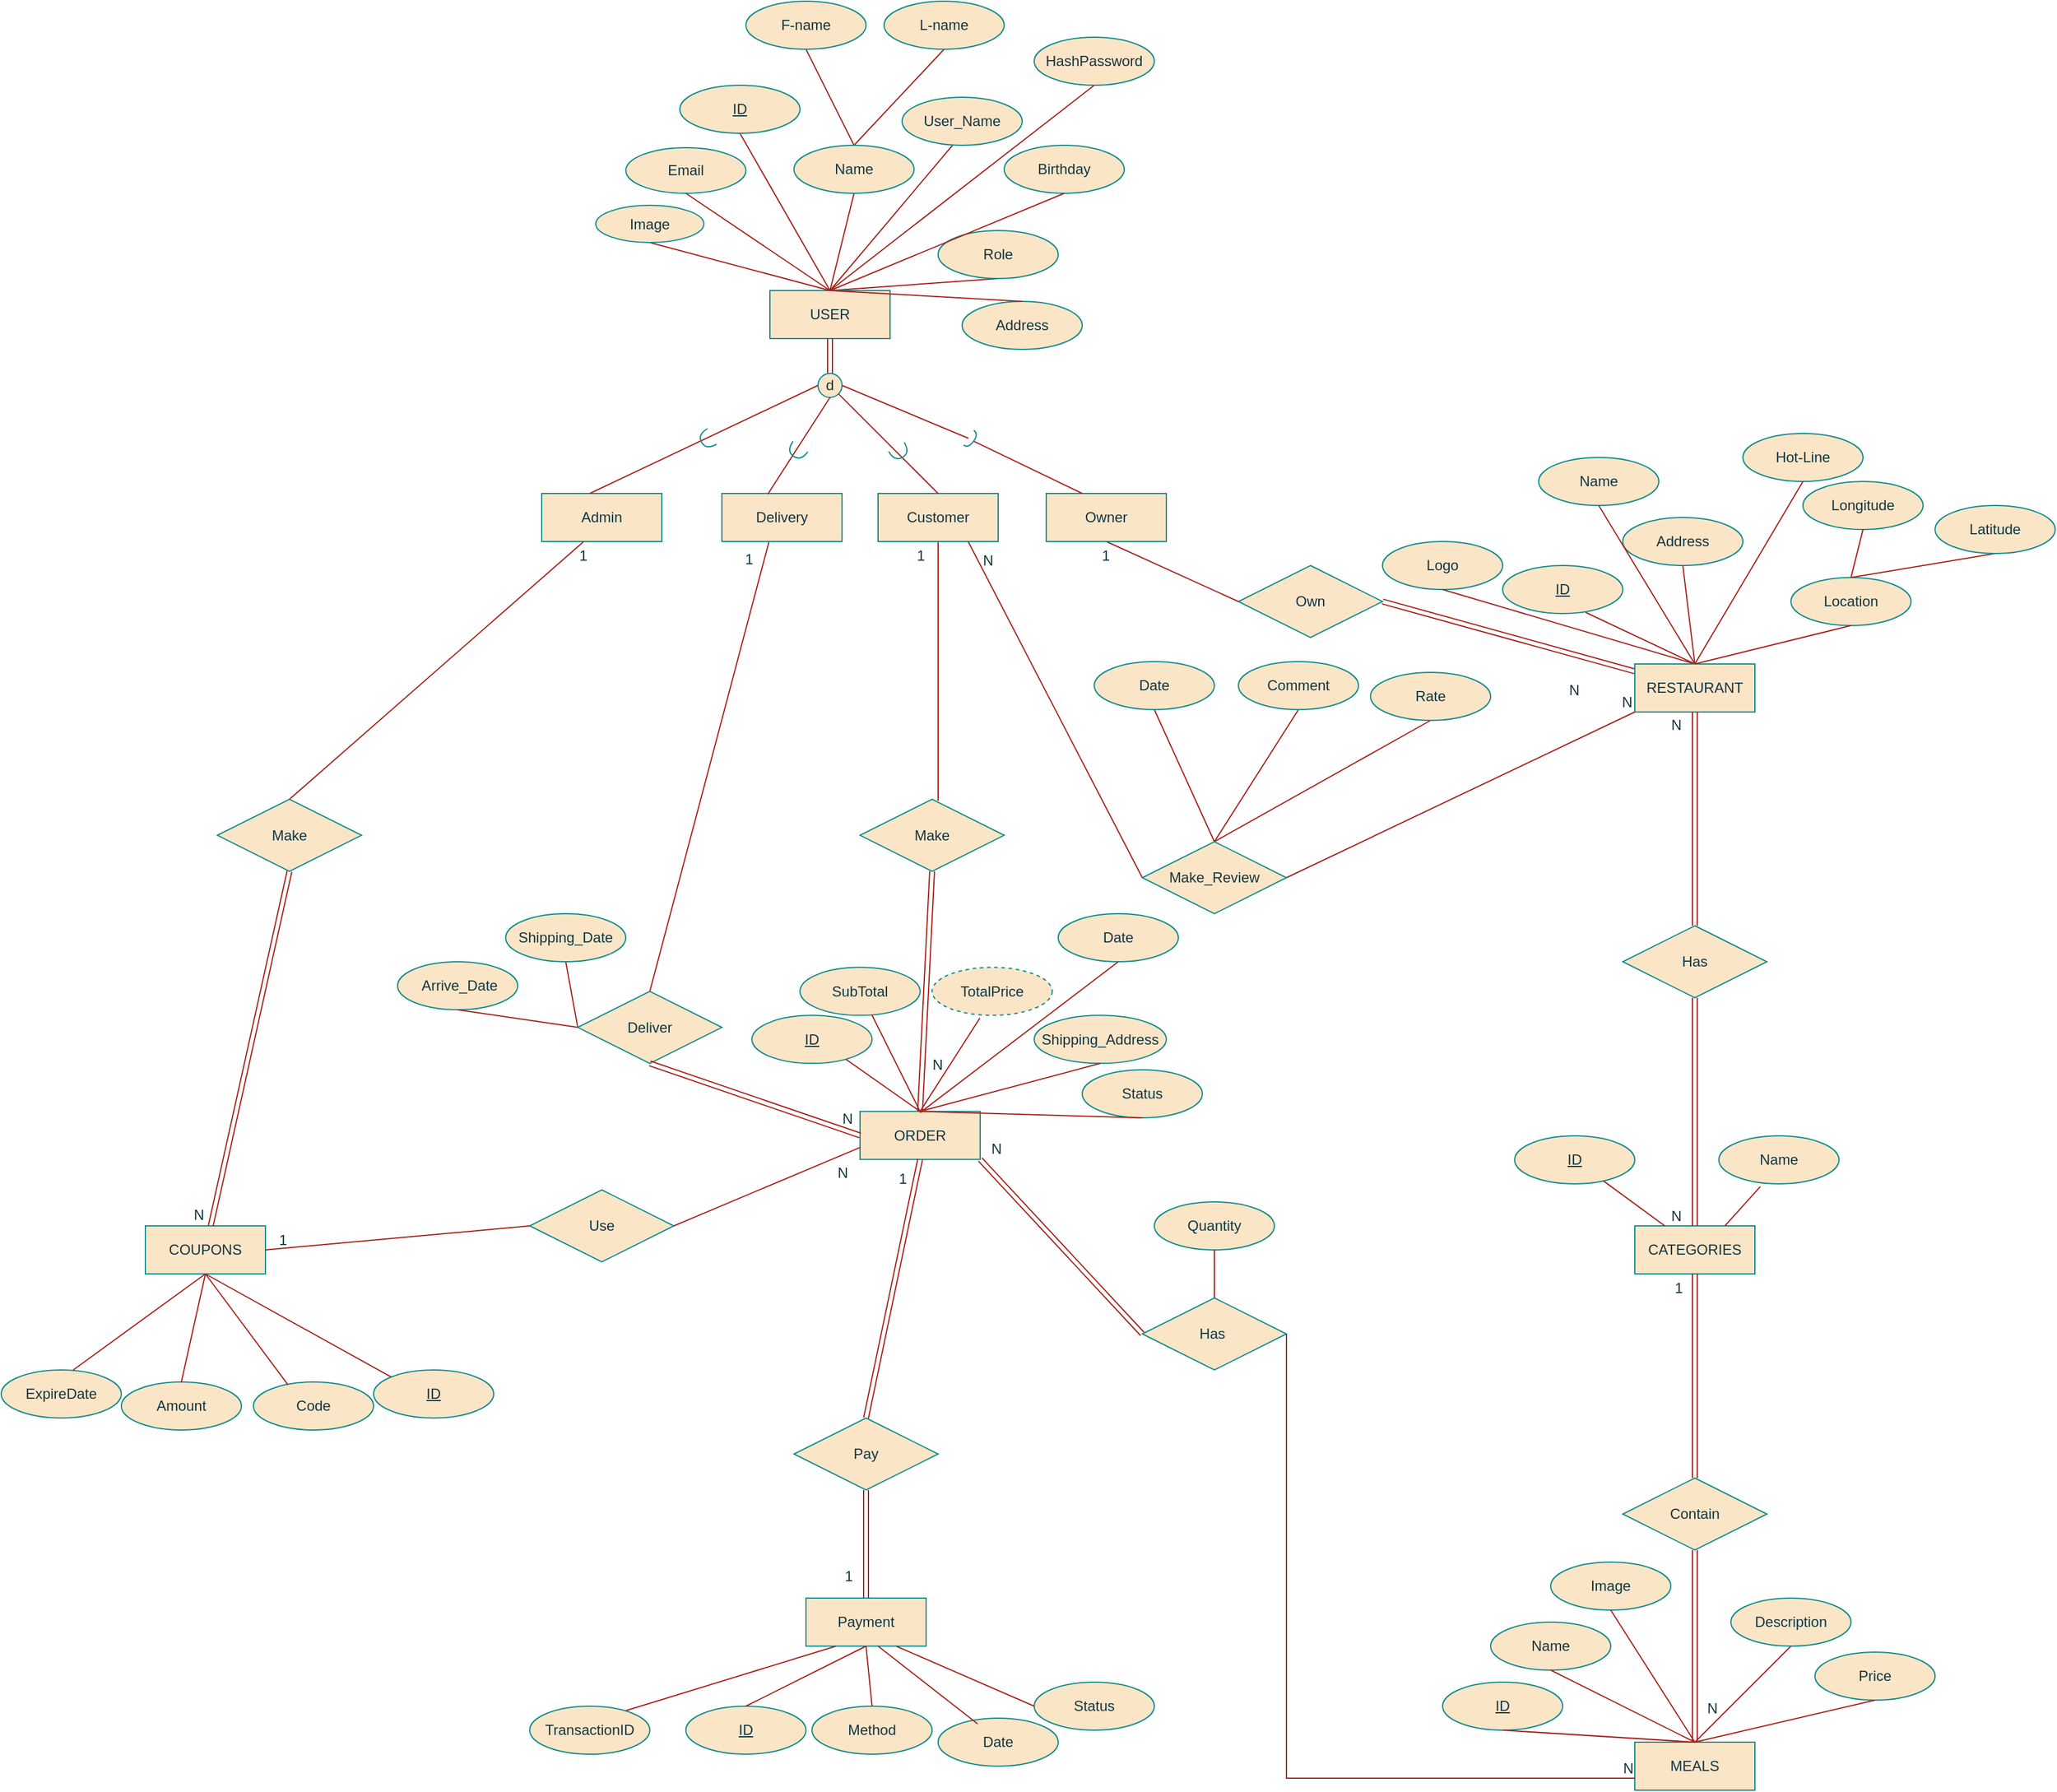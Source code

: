 <mxfile version="26.2.12">
  <diagram name="Page-1" id="VCiltza_0ypSFu5VUfY7">
    <mxGraphModel dx="2292" dy="970" grid="1" gridSize="10" guides="1" tooltips="1" connect="1" arrows="1" fold="1" page="0" pageScale="1" pageWidth="827" pageHeight="1169" math="0" shadow="0">
      <root>
        <mxCell id="0" />
        <mxCell id="1" parent="0" />
        <mxCell id="-mwh8QnspEmpaRvAdiTf-6" value="" style="endArrow=none;html=1;rounded=0;entryX=0.69;entryY=0.975;entryDx=0;entryDy=0;exitX=0.5;exitY=1;exitDx=0;exitDy=0;entryPerimeter=0;labelBackgroundColor=none;strokeColor=#A8201A;fontColor=default;" parent="1" source="-mwh8QnspEmpaRvAdiTf-14" target="-mwh8QnspEmpaRvAdiTf-9" edge="1">
          <mxGeometry width="50" height="50" relative="1" as="geometry">
            <mxPoint x="710" y="51" as="sourcePoint" />
            <mxPoint x="635" y="-19" as="targetPoint" />
          </mxGeometry>
        </mxCell>
        <mxCell id="stNJQ5JibclTyAwjcQpj-17" value="" style="endArrow=none;html=1;rounded=0;exitX=0.5;exitY=1;exitDx=0;exitDy=0;entryX=0.5;entryY=0;entryDx=0;entryDy=0;labelBackgroundColor=none;fontColor=default;strokeColor=#A8201A;" parent="1" source="-mwh8QnspEmpaRvAdiTf-27" target="-mwh8QnspEmpaRvAdiTf-20" edge="1">
          <mxGeometry width="50" height="50" relative="1" as="geometry">
            <mxPoint x="-134.393" y="-243.636" as="sourcePoint" />
            <mxPoint x="-110" y="-229" as="targetPoint" />
          </mxGeometry>
        </mxCell>
        <mxCell id="stNJQ5JibclTyAwjcQpj-19" value="" style="endArrow=none;html=1;rounded=0;entryX=0.5;entryY=1;entryDx=0;entryDy=0;exitX=0.5;exitY=0;exitDx=0;exitDy=0;labelBackgroundColor=none;fontColor=default;strokeColor=#A8201A;" parent="1" source="-mwh8QnspEmpaRvAdiTf-20" target="-mwh8QnspEmpaRvAdiTf-25" edge="1">
          <mxGeometry width="50" height="50" relative="1" as="geometry">
            <mxPoint x="-30" y="-279" as="sourcePoint" />
            <mxPoint x="-55" y="-309" as="targetPoint" />
          </mxGeometry>
        </mxCell>
        <mxCell id="-mwh8QnspEmpaRvAdiTf-8" value="" style="endArrow=none;html=1;rounded=0;entryX=0.5;entryY=1;entryDx=0;entryDy=0;exitX=0.5;exitY=1;exitDx=0;exitDy=0;labelBackgroundColor=none;fontColor=default;strokeColor=#A8201A;" parent="1" source="-mwh8QnspEmpaRvAdiTf-14" target="-mwh8QnspEmpaRvAdiTf-11" edge="1">
          <mxGeometry width="50" height="50" relative="1" as="geometry">
            <mxPoint x="720" y="-64" as="sourcePoint" />
            <mxPoint x="785" y="-124" as="targetPoint" />
          </mxGeometry>
        </mxCell>
        <mxCell id="stNJQ5JibclTyAwjcQpj-20" value="" style="endArrow=none;html=1;rounded=0;entryX=0.42;entryY=1;entryDx=0;entryDy=0;exitX=0.5;exitY=0;exitDx=0;exitDy=0;entryPerimeter=0;labelBackgroundColor=none;fontColor=default;strokeColor=#A8201A;" parent="1" source="-mwh8QnspEmpaRvAdiTf-20" target="NRucx3k98AE8DFw6DZ2k-14" edge="1">
          <mxGeometry width="50" height="50" relative="1" as="geometry">
            <mxPoint x="-20" y="-259" as="sourcePoint" />
            <mxPoint x="145.6" y="-315.263" as="targetPoint" />
          </mxGeometry>
        </mxCell>
        <mxCell id="-mwh8QnspEmpaRvAdiTf-9" value="ID" style="ellipse;whiteSpace=wrap;html=1;align=center;fontStyle=4;labelBackgroundColor=none;fillColor=#FAE5C7;strokeColor=#0F8B8D;fontColor=#143642;" parent="1" vertex="1">
          <mxGeometry x="550" y="70" width="100" height="40" as="geometry" />
        </mxCell>
        <mxCell id="stNJQ5JibclTyAwjcQpj-22" value="" style="endArrow=none;html=1;rounded=0;entryX=0.5;entryY=1;entryDx=0;entryDy=0;exitX=0.5;exitY=0;exitDx=0;exitDy=0;labelBackgroundColor=none;fontColor=default;strokeColor=#A8201A;" parent="1" source="-mwh8QnspEmpaRvAdiTf-25" target="-mwh8QnspEmpaRvAdiTf-23" edge="1">
          <mxGeometry width="50" height="50" relative="1" as="geometry">
            <mxPoint x="-55" y="-349" as="sourcePoint" />
            <mxPoint x="-109.749" y="-376.322" as="targetPoint" />
          </mxGeometry>
        </mxCell>
        <mxCell id="-mwh8QnspEmpaRvAdiTf-10" value="Name" style="ellipse;whiteSpace=wrap;html=1;align=center;labelBackgroundColor=none;fillColor=#FAE5C7;strokeColor=#0F8B8D;fontColor=#143642;" parent="1" vertex="1">
          <mxGeometry x="580" y="-20.03" width="100" height="40" as="geometry" />
        </mxCell>
        <mxCell id="-mwh8QnspEmpaRvAdiTf-11" value="Address" style="ellipse;whiteSpace=wrap;html=1;align=center;labelBackgroundColor=none;fillColor=#FAE5C7;strokeColor=#0F8B8D;fontColor=#143642;" parent="1" vertex="1">
          <mxGeometry x="650" y="30" width="100" height="40" as="geometry" />
        </mxCell>
        <mxCell id="stNJQ5JibclTyAwjcQpj-24" value="" style="endArrow=none;html=1;rounded=0;entryX=0.5;entryY=1;entryDx=0;entryDy=0;exitX=0.5;exitY=0;exitDx=0;exitDy=0;labelBackgroundColor=none;fontColor=default;strokeColor=#A8201A;" parent="1" source="-mwh8QnspEmpaRvAdiTf-25" target="-mwh8QnspEmpaRvAdiTf-22" edge="1">
          <mxGeometry width="50" height="50" relative="1" as="geometry">
            <mxPoint x="-60" y="-349" as="sourcePoint" />
            <mxPoint x="-30" y="-376" as="targetPoint" />
          </mxGeometry>
        </mxCell>
        <mxCell id="-mwh8QnspEmpaRvAdiTf-12" value="Logo" style="ellipse;whiteSpace=wrap;html=1;align=center;labelBackgroundColor=none;fillColor=#FAE5C7;strokeColor=#0F8B8D;fontColor=#143642;" parent="1" vertex="1">
          <mxGeometry x="450" y="50" width="100" height="40" as="geometry" />
        </mxCell>
        <mxCell id="stNJQ5JibclTyAwjcQpj-25" value="" style="endArrow=none;html=1;rounded=0;entryX=0.5;entryY=1;entryDx=0;entryDy=0;exitX=0.5;exitY=0;exitDx=0;exitDy=0;labelBackgroundColor=none;fontColor=default;strokeColor=#A8201A;" parent="1" source="-mwh8QnspEmpaRvAdiTf-20" target="-mwh8QnspEmpaRvAdiTf-26" edge="1">
          <mxGeometry width="50" height="50" relative="1" as="geometry">
            <mxPoint x="50" y="-239" as="sourcePoint" />
            <mxPoint x="124.25" y="-340.77" as="targetPoint" />
          </mxGeometry>
        </mxCell>
        <mxCell id="-mwh8QnspEmpaRvAdiTf-13" value="" style="endArrow=none;html=1;rounded=0;entryX=0.5;entryY=1;entryDx=0;entryDy=0;exitX=0.5;exitY=1;exitDx=0;exitDy=0;labelBackgroundColor=none;fontColor=default;strokeColor=#A8201A;" parent="1" source="-mwh8QnspEmpaRvAdiTf-14" target="-mwh8QnspEmpaRvAdiTf-12" edge="1">
          <mxGeometry width="50" height="50" relative="1" as="geometry">
            <mxPoint x="720" y="-64" as="sourcePoint" />
            <mxPoint x="610" y="-134" as="targetPoint" />
          </mxGeometry>
        </mxCell>
        <mxCell id="stNJQ5JibclTyAwjcQpj-26" value="" style="endArrow=none;html=1;rounded=0;entryX=0.5;entryY=1;entryDx=0;entryDy=0;exitX=0.5;exitY=0;exitDx=0;exitDy=0;labelBackgroundColor=none;fontColor=default;strokeColor=#A8201A;" parent="1" source="-mwh8QnspEmpaRvAdiTf-20" target="-mwh8QnspEmpaRvAdiTf-21" edge="1">
          <mxGeometry width="50" height="50" relative="1" as="geometry">
            <mxPoint x="82.76" y="-216.052" as="sourcePoint" />
            <mxPoint x="100" y="-219" as="targetPoint" />
          </mxGeometry>
        </mxCell>
        <mxCell id="-mwh8QnspEmpaRvAdiTf-15" value="COUPONS" style="whiteSpace=wrap;html=1;align=center;labelBackgroundColor=none;fillColor=#FAE5C7;strokeColor=#0F8B8D;fontColor=#143642;" parent="1" vertex="1">
          <mxGeometry x="-580" y="620" width="100" height="40" as="geometry" />
        </mxCell>
        <mxCell id="stNJQ5JibclTyAwjcQpj-37" value="" style="endArrow=none;html=1;rounded=0;entryX=0.5;entryY=1;entryDx=0;entryDy=0;exitX=0.5;exitY=0;exitDx=0;exitDy=0;labelBackgroundColor=none;fontColor=default;strokeColor=#A8201A;" parent="1" source="-mwh8QnspEmpaRvAdiTf-20" target="stNJQ5JibclTyAwjcQpj-35" edge="1">
          <mxGeometry width="50" height="50" relative="1" as="geometry">
            <mxPoint x="-80" y="-279" as="sourcePoint" />
            <mxPoint x="-131.716" y="-324.858" as="targetPoint" />
          </mxGeometry>
        </mxCell>
        <mxCell id="-mwh8QnspEmpaRvAdiTf-16" value="CATEGORIES" style="whiteSpace=wrap;html=1;align=center;labelBackgroundColor=none;fillColor=#FAE5C7;strokeColor=#0F8B8D;fontColor=#143642;" parent="1" vertex="1">
          <mxGeometry x="660" y="620" width="100" height="40" as="geometry" />
        </mxCell>
        <mxCell id="stNJQ5JibclTyAwjcQpj-35" value="ID" style="ellipse;whiteSpace=wrap;html=1;align=center;fontStyle=4;labelBackgroundColor=none;fillColor=#FAE5C7;strokeColor=#0F8B8D;fontColor=#143642;" parent="1" vertex="1">
          <mxGeometry x="-135" y="-330" width="100" height="40" as="geometry" />
        </mxCell>
        <mxCell id="stNJQ5JibclTyAwjcQpj-38" style="edgeStyle=orthogonalEdgeStyle;rounded=0;orthogonalLoop=1;jettySize=auto;html=1;exitX=0.5;exitY=1;exitDx=0;exitDy=0;labelBackgroundColor=none;fontColor=default;strokeColor=#A8201A;" parent="1" source="stNJQ5JibclTyAwjcQpj-35" target="stNJQ5JibclTyAwjcQpj-35" edge="1">
          <mxGeometry relative="1" as="geometry" />
        </mxCell>
        <mxCell id="-mwh8QnspEmpaRvAdiTf-17" value="MEALS" style="whiteSpace=wrap;html=1;align=center;labelBackgroundColor=none;fillColor=#FAE5C7;strokeColor=#0F8B8D;fontColor=#143642;" parent="1" vertex="1">
          <mxGeometry x="660" y="1050" width="100" height="40" as="geometry" />
        </mxCell>
        <mxCell id="-mwh8QnspEmpaRvAdiTf-18" value="ORDER" style="whiteSpace=wrap;html=1;align=center;labelBackgroundColor=none;fillColor=#FAE5C7;strokeColor=#0F8B8D;fontColor=#143642;" parent="1" vertex="1">
          <mxGeometry x="15" y="524.67" width="100" height="40" as="geometry" />
        </mxCell>
        <mxCell id="-mwh8QnspEmpaRvAdiTf-19" value="Payment" style="whiteSpace=wrap;html=1;align=center;labelBackgroundColor=none;fillColor=#FAE5C7;strokeColor=#0F8B8D;fontColor=#143642;" parent="1" vertex="1">
          <mxGeometry x="-30" y="930" width="100" height="40" as="geometry" />
        </mxCell>
        <mxCell id="-mwh8QnspEmpaRvAdiTf-20" value="USER" style="whiteSpace=wrap;html=1;align=center;labelBackgroundColor=none;fillColor=#FAE5C7;strokeColor=#0F8B8D;fontColor=#143642;" parent="1" vertex="1">
          <mxGeometry x="-60" y="-159" width="100" height="40" as="geometry" />
        </mxCell>
        <mxCell id="-mwh8QnspEmpaRvAdiTf-21" value="Role" style="ellipse;whiteSpace=wrap;html=1;align=center;labelBackgroundColor=none;fillColor=#FAE5C7;strokeColor=#0F8B8D;fontColor=#143642;" parent="1" vertex="1">
          <mxGeometry x="80" y="-209" width="100" height="40" as="geometry" />
        </mxCell>
        <mxCell id="-mwh8QnspEmpaRvAdiTf-22" value="L-name" style="ellipse;whiteSpace=wrap;html=1;align=center;labelBackgroundColor=none;fillColor=#FAE5C7;strokeColor=#0F8B8D;fontColor=#143642;" parent="1" vertex="1">
          <mxGeometry x="35" y="-400" width="100" height="40" as="geometry" />
        </mxCell>
        <mxCell id="-mwh8QnspEmpaRvAdiTf-25" value="Name" style="ellipse;whiteSpace=wrap;html=1;align=center;labelBackgroundColor=none;fillColor=#FAE5C7;strokeColor=#0F8B8D;fontColor=#143642;" parent="1" vertex="1">
          <mxGeometry x="-40" y="-280" width="100" height="40" as="geometry" />
        </mxCell>
        <mxCell id="-mwh8QnspEmpaRvAdiTf-26" value="HashPassword" style="ellipse;whiteSpace=wrap;html=1;align=center;labelBackgroundColor=none;fillColor=#FAE5C7;strokeColor=#0F8B8D;fontColor=#143642;" parent="1" vertex="1">
          <mxGeometry x="160" y="-370" width="100" height="40" as="geometry" />
        </mxCell>
        <mxCell id="-mwh8QnspEmpaRvAdiTf-27" value="Email" style="ellipse;whiteSpace=wrap;html=1;align=center;labelBackgroundColor=none;fillColor=#FAE5C7;strokeColor=#0F8B8D;fontColor=#143642;" parent="1" vertex="1">
          <mxGeometry x="-180" y="-278" width="100" height="38" as="geometry" />
        </mxCell>
        <mxCell id="stNJQ5JibclTyAwjcQpj-42" value="ExpireDate" style="ellipse;whiteSpace=wrap;html=1;align=center;labelBackgroundColor=none;fillColor=#FAE5C7;strokeColor=#0F8B8D;fontColor=#143642;" parent="1" vertex="1">
          <mxGeometry x="-700" y="740" width="100" height="40" as="geometry" />
        </mxCell>
        <mxCell id="stNJQ5JibclTyAwjcQpj-43" value="Amount" style="ellipse;whiteSpace=wrap;html=1;align=center;labelBackgroundColor=none;fillColor=#FAE5C7;strokeColor=#0F8B8D;fontColor=#143642;" parent="1" vertex="1">
          <mxGeometry x="-600" y="750" width="100" height="40" as="geometry" />
        </mxCell>
        <mxCell id="stNJQ5JibclTyAwjcQpj-44" value="ID" style="ellipse;whiteSpace=wrap;html=1;align=center;fontStyle=4;labelBackgroundColor=none;fillColor=#FAE5C7;strokeColor=#0F8B8D;fontColor=#143642;" parent="1" vertex="1">
          <mxGeometry x="-390" y="740" width="100" height="40" as="geometry" />
        </mxCell>
        <mxCell id="stNJQ5JibclTyAwjcQpj-46" value="" style="endArrow=none;html=1;rounded=0;entryX=0.5;entryY=1;entryDx=0;entryDy=0;exitX=0;exitY=0;exitDx=0;exitDy=0;labelBackgroundColor=none;strokeColor=#A8201A;fontColor=default;" parent="1" source="stNJQ5JibclTyAwjcQpj-44" target="-mwh8QnspEmpaRvAdiTf-15" edge="1">
          <mxGeometry relative="1" as="geometry">
            <mxPoint x="-440" y="690" as="sourcePoint" />
            <mxPoint x="-480" y="660" as="targetPoint" />
          </mxGeometry>
        </mxCell>
        <mxCell id="stNJQ5JibclTyAwjcQpj-47" value="" style="endArrow=none;html=1;rounded=0;exitX=0.6;exitY=0;exitDx=0;exitDy=0;exitPerimeter=0;entryX=0.5;entryY=1;entryDx=0;entryDy=0;labelBackgroundColor=none;strokeColor=#A8201A;fontColor=default;" parent="1" source="stNJQ5JibclTyAwjcQpj-42" target="-mwh8QnspEmpaRvAdiTf-15" edge="1">
          <mxGeometry relative="1" as="geometry">
            <mxPoint x="-600" y="740" as="sourcePoint" />
            <mxPoint x="-530" y="660" as="targetPoint" />
          </mxGeometry>
        </mxCell>
        <mxCell id="stNJQ5JibclTyAwjcQpj-48" value="" style="endArrow=none;html=1;rounded=0;exitX=0.5;exitY=1;exitDx=0;exitDy=0;entryX=0.5;entryY=0;entryDx=0;entryDy=0;labelBackgroundColor=none;strokeColor=#A8201A;fontColor=default;" parent="1" source="-mwh8QnspEmpaRvAdiTf-15" target="stNJQ5JibclTyAwjcQpj-43" edge="1">
          <mxGeometry relative="1" as="geometry">
            <mxPoint x="-330" y="580" as="sourcePoint" />
            <mxPoint x="-520" y="730" as="targetPoint" />
          </mxGeometry>
        </mxCell>
        <mxCell id="stNJQ5JibclTyAwjcQpj-49" value="Code" style="ellipse;whiteSpace=wrap;html=1;align=center;labelBackgroundColor=none;fillColor=#FAE5C7;strokeColor=#0F8B8D;fontColor=#143642;" parent="1" vertex="1">
          <mxGeometry x="-490" y="750" width="100" height="40" as="geometry" />
        </mxCell>
        <mxCell id="stNJQ5JibclTyAwjcQpj-50" value="Name" style="ellipse;whiteSpace=wrap;html=1;align=center;labelBackgroundColor=none;fillColor=#FAE5C7;strokeColor=#0F8B8D;fontColor=#143642;" parent="1" vertex="1">
          <mxGeometry x="730" y="545" width="100" height="40" as="geometry" />
        </mxCell>
        <mxCell id="stNJQ5JibclTyAwjcQpj-51" value="ID" style="ellipse;whiteSpace=wrap;html=1;align=center;fontStyle=4;labelBackgroundColor=none;fillColor=#FAE5C7;strokeColor=#0F8B8D;fontColor=#143642;" parent="1" vertex="1">
          <mxGeometry x="560" y="545" width="100" height="40" as="geometry" />
        </mxCell>
        <mxCell id="stNJQ5JibclTyAwjcQpj-52" value="" style="endArrow=none;html=1;rounded=0;entryX=0.288;entryY=0.06;entryDx=0;entryDy=0;entryPerimeter=0;exitX=0.5;exitY=1;exitDx=0;exitDy=0;labelBackgroundColor=none;strokeColor=#A8201A;fontColor=default;" parent="1" source="-mwh8QnspEmpaRvAdiTf-15" target="stNJQ5JibclTyAwjcQpj-49" edge="1">
          <mxGeometry relative="1" as="geometry">
            <mxPoint x="-540" y="670" as="sourcePoint" />
            <mxPoint x="-230" y="585.5" as="targetPoint" />
          </mxGeometry>
        </mxCell>
        <mxCell id="-mwh8QnspEmpaRvAdiTf-28" value="ID" style="ellipse;whiteSpace=wrap;html=1;align=center;fontStyle=4;labelBackgroundColor=none;fillColor=#FAE5C7;strokeColor=#0F8B8D;fontColor=#143642;" parent="1" vertex="1">
          <mxGeometry x="500" y="1000" width="100" height="40" as="geometry" />
        </mxCell>
        <mxCell id="XpqC3ykQgRFOH7uif8_a-1" value="Hot-Line" style="ellipse;whiteSpace=wrap;html=1;align=center;labelBackgroundColor=none;fillColor=#FAE5C7;strokeColor=#0F8B8D;fontColor=#143642;" parent="1" vertex="1">
          <mxGeometry x="750" y="-40" width="100" height="40" as="geometry" />
        </mxCell>
        <mxCell id="stNJQ5JibclTyAwjcQpj-57" value="" style="endArrow=none;html=1;rounded=0;entryX=0.5;entryY=0;entryDx=0;entryDy=0;labelBackgroundColor=none;fontColor=default;exitX=0.5;exitY=1;exitDx=0;exitDy=0;strokeColor=#A8201A;" parent="1" source="stNJQ5JibclTyAwjcQpj-54" target="-mwh8QnspEmpaRvAdiTf-20" edge="1">
          <mxGeometry relative="1" as="geometry">
            <mxPoint x="-160" y="-219" as="sourcePoint" />
            <mxPoint x="-100" y="-200" as="targetPoint" />
          </mxGeometry>
        </mxCell>
        <mxCell id="-mwh8QnspEmpaRvAdiTf-30" value="Name" style="ellipse;whiteSpace=wrap;html=1;align=center;labelBackgroundColor=none;fillColor=#FAE5C7;strokeColor=#0F8B8D;fontColor=#143642;" parent="1" vertex="1">
          <mxGeometry x="540" y="950" width="100" height="40" as="geometry" />
        </mxCell>
        <mxCell id="-mwh8QnspEmpaRvAdiTf-31" value="Image" style="ellipse;whiteSpace=wrap;html=1;align=center;labelBackgroundColor=none;fillColor=#FAE5C7;strokeColor=#0F8B8D;fontColor=#143642;" parent="1" vertex="1">
          <mxGeometry x="590" y="900" width="100" height="40" as="geometry" />
        </mxCell>
        <mxCell id="stNJQ5JibclTyAwjcQpj-54" value="Image" style="ellipse;whiteSpace=wrap;html=1;align=center;labelBackgroundColor=none;fillColor=#FAE5C7;strokeColor=#0F8B8D;fontColor=#143642;" parent="1" vertex="1">
          <mxGeometry x="-205" y="-230" width="90" height="31" as="geometry" />
        </mxCell>
        <mxCell id="stNJQ5JibclTyAwjcQpj-64" value="" style="endArrow=none;html=1;rounded=0;entryX=0.25;entryY=0;entryDx=0;entryDy=0;labelBackgroundColor=none;fontColor=default;strokeColor=#A8201A;" parent="1" source="stNJQ5JibclTyAwjcQpj-51" target="-mwh8QnspEmpaRvAdiTf-16" edge="1">
          <mxGeometry relative="1" as="geometry">
            <mxPoint x="620" y="585.5" as="sourcePoint" />
            <mxPoint x="640" y="640" as="targetPoint" />
          </mxGeometry>
        </mxCell>
        <mxCell id="stNJQ5JibclTyAwjcQpj-65" value="" style="endArrow=none;html=1;rounded=0;entryX=0.75;entryY=0;entryDx=0;entryDy=0;exitX=0.346;exitY=1.055;exitDx=0;exitDy=0;exitPerimeter=0;labelBackgroundColor=none;fontColor=default;strokeColor=#A8201A;" parent="1" source="stNJQ5JibclTyAwjcQpj-50" target="-mwh8QnspEmpaRvAdiTf-16" edge="1">
          <mxGeometry relative="1" as="geometry">
            <mxPoint x="710" y="560" as="sourcePoint" />
            <mxPoint x="730" y="580" as="targetPoint" />
          </mxGeometry>
        </mxCell>
        <mxCell id="-mwh8QnspEmpaRvAdiTf-32" value="Description" style="ellipse;whiteSpace=wrap;html=1;align=center;labelBackgroundColor=none;fillColor=#FAE5C7;strokeColor=#0F8B8D;fontColor=#143642;" parent="1" vertex="1">
          <mxGeometry x="740" y="930" width="100" height="40" as="geometry" />
        </mxCell>
        <mxCell id="-mwh8QnspEmpaRvAdiTf-33" value="" style="endArrow=none;html=1;rounded=0;exitX=0.5;exitY=1;exitDx=0;exitDy=0;entryX=0.5;entryY=0;entryDx=0;entryDy=0;labelBackgroundColor=none;fontColor=default;strokeColor=#A8201A;" parent="1" source="-mwh8QnspEmpaRvAdiTf-28" target="-mwh8QnspEmpaRvAdiTf-17" edge="1">
          <mxGeometry relative="1" as="geometry">
            <mxPoint x="860" y="1040" as="sourcePoint" />
            <mxPoint x="1020" y="1040" as="targetPoint" />
          </mxGeometry>
        </mxCell>
        <mxCell id="-mwh8QnspEmpaRvAdiTf-34" value="" style="endArrow=none;html=1;rounded=0;exitX=0.5;exitY=1;exitDx=0;exitDy=0;entryX=0.5;entryY=0;entryDx=0;entryDy=0;labelBackgroundColor=none;fontColor=default;strokeColor=#A8201A;" parent="1" source="-mwh8QnspEmpaRvAdiTf-30" target="-mwh8QnspEmpaRvAdiTf-17" edge="1">
          <mxGeometry relative="1" as="geometry">
            <mxPoint x="860" y="1040" as="sourcePoint" />
            <mxPoint x="1020" y="1040" as="targetPoint" />
          </mxGeometry>
        </mxCell>
        <mxCell id="-mwh8QnspEmpaRvAdiTf-35" value="" style="endArrow=none;html=1;rounded=0;exitX=0.5;exitY=1;exitDx=0;exitDy=0;entryX=0.5;entryY=0;entryDx=0;entryDy=0;labelBackgroundColor=none;fontColor=default;strokeColor=#A8201A;" parent="1" source="-mwh8QnspEmpaRvAdiTf-32" target="-mwh8QnspEmpaRvAdiTf-17" edge="1">
          <mxGeometry relative="1" as="geometry">
            <mxPoint x="860" y="1040" as="sourcePoint" />
            <mxPoint x="1020" y="1040" as="targetPoint" />
          </mxGeometry>
        </mxCell>
        <mxCell id="-mwh8QnspEmpaRvAdiTf-36" value="" style="endArrow=none;html=1;rounded=0;exitX=0.5;exitY=0;exitDx=0;exitDy=0;entryX=0.5;entryY=1;entryDx=0;entryDy=0;labelBackgroundColor=none;fontColor=default;strokeColor=#A8201A;" parent="1" source="-mwh8QnspEmpaRvAdiTf-17" target="-mwh8QnspEmpaRvAdiTf-31" edge="1">
          <mxGeometry relative="1" as="geometry">
            <mxPoint x="740" y="870" as="sourcePoint" />
            <mxPoint x="900" y="870" as="targetPoint" />
          </mxGeometry>
        </mxCell>
        <mxCell id="-mwh8QnspEmpaRvAdiTf-37" value="Price" style="ellipse;whiteSpace=wrap;html=1;align=center;labelBackgroundColor=none;fillColor=#FAE5C7;strokeColor=#0F8B8D;fontColor=#143642;" parent="1" vertex="1">
          <mxGeometry x="810" y="975" width="100" height="40" as="geometry" />
        </mxCell>
        <mxCell id="-mwh8QnspEmpaRvAdiTf-38" value="" style="endArrow=none;html=1;rounded=0;exitX=0.5;exitY=0;exitDx=0;exitDy=0;entryX=0.5;entryY=1;entryDx=0;entryDy=0;labelBackgroundColor=none;fontColor=default;strokeColor=#A8201A;" parent="1" source="-mwh8QnspEmpaRvAdiTf-17" target="-mwh8QnspEmpaRvAdiTf-37" edge="1">
          <mxGeometry relative="1" as="geometry">
            <mxPoint x="860" y="1040" as="sourcePoint" />
            <mxPoint x="840" y="1015" as="targetPoint" />
          </mxGeometry>
        </mxCell>
        <mxCell id="-mwh8QnspEmpaRvAdiTf-39" value="ID" style="ellipse;whiteSpace=wrap;html=1;align=center;fontStyle=4;labelBackgroundColor=none;fillColor=#FAE5C7;strokeColor=#0F8B8D;fontColor=#143642;" parent="1" vertex="1">
          <mxGeometry x="-130" y="1020" width="100" height="40" as="geometry" />
        </mxCell>
        <mxCell id="-mwh8QnspEmpaRvAdiTf-40" value="" style="endArrow=none;html=1;rounded=0;exitX=0.5;exitY=0;exitDx=0;exitDy=0;entryX=0.5;entryY=1;entryDx=0;entryDy=0;labelBackgroundColor=none;fontColor=default;strokeColor=#A8201A;" parent="1" source="-mwh8QnspEmpaRvAdiTf-39" target="-mwh8QnspEmpaRvAdiTf-19" edge="1">
          <mxGeometry relative="1" as="geometry">
            <mxPoint x="-170" y="990" as="sourcePoint" />
            <mxPoint x="-10" y="990" as="targetPoint" />
          </mxGeometry>
        </mxCell>
        <mxCell id="stNJQ5JibclTyAwjcQpj-67" value="SubTotal" style="ellipse;whiteSpace=wrap;html=1;align=center;labelBackgroundColor=none;fillColor=#FAE5C7;strokeColor=#0F8B8D;fontColor=#143642;" parent="1" vertex="1">
          <mxGeometry x="-35" y="404.67" width="100" height="40" as="geometry" />
        </mxCell>
        <mxCell id="-mwh8QnspEmpaRvAdiTf-43" value="" style="endArrow=none;html=1;rounded=0;entryX=0.5;entryY=1;entryDx=0;entryDy=0;exitX=0.5;exitY=1;exitDx=0;exitDy=0;labelBackgroundColor=none;fontColor=default;strokeColor=#A8201A;" parent="1" source="-mwh8QnspEmpaRvAdiTf-14" target="XpqC3ykQgRFOH7uif8_a-1" edge="1">
          <mxGeometry relative="1" as="geometry">
            <mxPoint x="660" y="-29" as="sourcePoint" />
            <mxPoint x="820" y="-29" as="targetPoint" />
          </mxGeometry>
        </mxCell>
        <mxCell id="stNJQ5JibclTyAwjcQpj-68" value="Shipping_Address" style="ellipse;whiteSpace=wrap;html=1;align=center;labelBackgroundColor=none;fillColor=#FAE5C7;strokeColor=#0F8B8D;fontColor=#143642;" parent="1" vertex="1">
          <mxGeometry x="160" y="444.67" width="110" height="40" as="geometry" />
        </mxCell>
        <mxCell id="-mwh8QnspEmpaRvAdiTf-44" value="Method" style="ellipse;whiteSpace=wrap;html=1;align=center;labelBackgroundColor=none;fillColor=#FAE5C7;strokeColor=#0F8B8D;fontColor=#143642;" parent="1" vertex="1">
          <mxGeometry x="-25" y="1020" width="100" height="40" as="geometry" />
        </mxCell>
        <mxCell id="stNJQ5JibclTyAwjcQpj-69" value="" style="endArrow=none;html=1;rounded=0;entryX=0.5;entryY=0;entryDx=0;entryDy=0;exitX=0.746;exitY=0.85;exitDx=0;exitDy=0;exitPerimeter=0;labelBackgroundColor=none;fontColor=default;strokeColor=#A8201A;" parent="1" source="-mwh8QnspEmpaRvAdiTf-29" target="-mwh8QnspEmpaRvAdiTf-18" edge="1">
          <mxGeometry relative="1" as="geometry">
            <mxPoint x="-15" y="494.67" as="sourcePoint" />
            <mxPoint x="5" y="524.67" as="targetPoint" />
          </mxGeometry>
        </mxCell>
        <mxCell id="-mwh8QnspEmpaRvAdiTf-45" value="" style="endArrow=none;html=1;rounded=0;exitX=0.5;exitY=0;exitDx=0;exitDy=0;entryX=0.5;entryY=1;entryDx=0;entryDy=0;labelBackgroundColor=none;fontColor=default;strokeColor=#A8201A;" parent="1" source="-mwh8QnspEmpaRvAdiTf-44" target="-mwh8QnspEmpaRvAdiTf-19" edge="1">
          <mxGeometry relative="1" as="geometry">
            <mxPoint x="-170" y="910" as="sourcePoint" />
            <mxPoint x="-10" y="910" as="targetPoint" />
          </mxGeometry>
        </mxCell>
        <mxCell id="stNJQ5JibclTyAwjcQpj-71" style="edgeStyle=orthogonalEdgeStyle;rounded=0;orthogonalLoop=1;jettySize=auto;html=1;exitX=0.5;exitY=1;exitDx=0;exitDy=0;labelBackgroundColor=none;fontColor=default;strokeColor=#A8201A;" parent="1" edge="1">
          <mxGeometry relative="1" as="geometry">
            <mxPoint x="-25" y="514.67" as="sourcePoint" />
            <mxPoint x="-25" y="514.67" as="targetPoint" />
          </mxGeometry>
        </mxCell>
        <mxCell id="-mwh8QnspEmpaRvAdiTf-29" value="ID" style="ellipse;whiteSpace=wrap;html=1;align=center;fontStyle=4;labelBackgroundColor=none;fillColor=#FAE5C7;strokeColor=#0F8B8D;fontColor=#143642;" parent="1" vertex="1">
          <mxGeometry x="-75" y="444.67" width="100" height="40" as="geometry" />
        </mxCell>
        <mxCell id="-mwh8QnspEmpaRvAdiTf-23" value="F-name" style="ellipse;whiteSpace=wrap;html=1;align=center;labelBackgroundColor=none;fillColor=#FAE5C7;strokeColor=#0F8B8D;fontColor=#143642;" parent="1" vertex="1">
          <mxGeometry x="-80" y="-400" width="100" height="40" as="geometry" />
        </mxCell>
        <mxCell id="stNJQ5JibclTyAwjcQpj-73" value="" style="endArrow=none;html=1;rounded=0;entryX=0.5;entryY=0;entryDx=0;entryDy=0;labelBackgroundColor=none;fontColor=default;strokeColor=#A8201A;" parent="1" source="stNJQ5JibclTyAwjcQpj-67" target="-mwh8QnspEmpaRvAdiTf-18" edge="1">
          <mxGeometry relative="1" as="geometry">
            <mxPoint x="55" y="464.67" as="sourcePoint" />
            <mxPoint x="45" y="514.67" as="targetPoint" />
          </mxGeometry>
        </mxCell>
        <mxCell id="-mwh8QnspEmpaRvAdiTf-49" value="" style="endArrow=none;html=1;rounded=0;entryX=0.5;entryY=1;entryDx=0;entryDy=0;exitX=0.5;exitY=1;exitDx=0;exitDy=0;labelBackgroundColor=none;strokeColor=#A8201A;fontColor=default;" parent="1" source="-mwh8QnspEmpaRvAdiTf-14" target="-mwh8QnspEmpaRvAdiTf-10" edge="1">
          <mxGeometry relative="1" as="geometry">
            <mxPoint x="670" y="161" as="sourcePoint" />
            <mxPoint x="490" y="-59" as="targetPoint" />
          </mxGeometry>
        </mxCell>
        <mxCell id="stNJQ5JibclTyAwjcQpj-74" value="" style="endArrow=none;html=1;rounded=0;entryX=0.5;entryY=0;entryDx=0;entryDy=0;exitX=0.5;exitY=1;exitDx=0;exitDy=0;labelBackgroundColor=none;fontColor=default;strokeColor=#A8201A;" parent="1" source="stNJQ5JibclTyAwjcQpj-68" target="-mwh8QnspEmpaRvAdiTf-18" edge="1">
          <mxGeometry relative="1" as="geometry">
            <mxPoint x="221.468" y="508.941" as="sourcePoint" />
            <mxPoint x="195" y="554.67" as="targetPoint" />
          </mxGeometry>
        </mxCell>
        <mxCell id="stNJQ5JibclTyAwjcQpj-76" value="TotalPrice" style="ellipse;whiteSpace=wrap;html=1;align=center;dashed=1;labelBackgroundColor=none;fillColor=#FAE5C7;strokeColor=#0F8B8D;fontColor=#143642;" parent="1" vertex="1">
          <mxGeometry x="75" y="404.67" width="100" height="40" as="geometry" />
        </mxCell>
        <mxCell id="stNJQ5JibclTyAwjcQpj-77" value="" style="endArrow=none;html=1;rounded=0;entryX=0.398;entryY=1.055;entryDx=0;entryDy=0;entryPerimeter=0;exitX=0.5;exitY=0;exitDx=0;exitDy=0;labelBackgroundColor=none;fontColor=default;strokeColor=#A8201A;" parent="1" source="-mwh8QnspEmpaRvAdiTf-18" target="stNJQ5JibclTyAwjcQpj-76" edge="1">
          <mxGeometry relative="1" as="geometry">
            <mxPoint x="105" y="494.67" as="sourcePoint" />
            <mxPoint x="265" y="494.67" as="targetPoint" />
          </mxGeometry>
        </mxCell>
        <mxCell id="stNJQ5JibclTyAwjcQpj-78" value="Date" style="ellipse;whiteSpace=wrap;html=1;align=center;labelBackgroundColor=none;fillColor=#FAE5C7;strokeColor=#0F8B8D;fontColor=#143642;" parent="1" vertex="1">
          <mxGeometry x="180" y="360" width="100" height="40" as="geometry" />
        </mxCell>
        <mxCell id="stNJQ5JibclTyAwjcQpj-79" value="" style="endArrow=none;html=1;rounded=0;exitX=0.5;exitY=1;exitDx=0;exitDy=0;labelBackgroundColor=none;fontColor=default;strokeColor=#A8201A;" parent="1" source="stNJQ5JibclTyAwjcQpj-78" edge="1">
          <mxGeometry relative="1" as="geometry">
            <mxPoint x="-55" y="444.67" as="sourcePoint" />
            <mxPoint x="65" y="525.67" as="targetPoint" />
          </mxGeometry>
        </mxCell>
        <mxCell id="stNJQ5JibclTyAwjcQpj-80" value="" style="endArrow=none;html=1;rounded=0;exitX=0.674;exitY=0.191;exitDx=0;exitDy=0;entryX=0.25;entryY=1;entryDx=0;entryDy=0;exitPerimeter=0;labelBackgroundColor=none;fontColor=default;strokeColor=#A8201A;" parent="1" source="stNJQ5JibclTyAwjcQpj-81" target="-mwh8QnspEmpaRvAdiTf-19" edge="1">
          <mxGeometry relative="1" as="geometry">
            <mxPoint x="-160" y="1010" as="sourcePoint" />
            <mxPoint x="-110" y="970" as="targetPoint" />
          </mxGeometry>
        </mxCell>
        <mxCell id="stNJQ5JibclTyAwjcQpj-81" value="TransactionID" style="ellipse;whiteSpace=wrap;html=1;align=center;labelBackgroundColor=none;fillColor=#FAE5C7;strokeColor=#0F8B8D;fontColor=#143642;" parent="1" vertex="1">
          <mxGeometry x="-260" y="1020" width="100" height="40" as="geometry" />
        </mxCell>
        <mxCell id="stNJQ5JibclTyAwjcQpj-82" value="Own" style="shape=rhombus;perimeter=rhombusPerimeter;whiteSpace=wrap;html=1;align=center;labelBackgroundColor=none;fillColor=#FAE5C7;strokeColor=#0F8B8D;fontColor=#143642;" parent="1" vertex="1">
          <mxGeometry x="330" y="70" width="120" height="60" as="geometry" />
        </mxCell>
        <mxCell id="kYmjBmRr4t5gehra3v75-2" value="Contain" style="shape=rhombus;perimeter=rhombusPerimeter;whiteSpace=wrap;html=1;align=center;rotation=0;labelBackgroundColor=none;fillColor=#FAE5C7;strokeColor=#0F8B8D;fontColor=#143642;" parent="1" vertex="1">
          <mxGeometry x="650" y="830" width="120" height="60" as="geometry" />
        </mxCell>
        <mxCell id="kYmjBmRr4t5gehra3v75-4" value="" style="shape=link;html=1;rounded=0;entryX=0.5;entryY=1;entryDx=0;entryDy=0;exitX=0.5;exitY=0;exitDx=0;exitDy=0;labelBackgroundColor=none;strokeColor=#A8201A;fontColor=default;" parent="1" source="kYmjBmRr4t5gehra3v75-2" target="-mwh8QnspEmpaRvAdiTf-16" edge="1">
          <mxGeometry relative="1" as="geometry">
            <mxPoint x="709" y="820" as="sourcePoint" />
            <mxPoint x="710" y="670" as="targetPoint" />
          </mxGeometry>
        </mxCell>
        <mxCell id="kYmjBmRr4t5gehra3v75-5" value="1" style="resizable=0;html=1;whiteSpace=wrap;align=right;verticalAlign=bottom;labelBackgroundColor=none;fillColor=#FAE5C7;strokeColor=#0F8B8D;fontColor=#143642;" parent="kYmjBmRr4t5gehra3v75-4" connectable="0" vertex="1">
          <mxGeometry x="1" relative="1" as="geometry">
            <mxPoint x="-9" y="20" as="offset" />
          </mxGeometry>
        </mxCell>
        <mxCell id="stNJQ5JibclTyAwjcQpj-89" value="" style="shape=link;html=1;rounded=0;exitX=1;exitY=0.5;exitDx=0;exitDy=0;labelBackgroundColor=none;fontColor=default;strokeColor=#A8201A;" parent="1" source="stNJQ5JibclTyAwjcQpj-82" target="-mwh8QnspEmpaRvAdiTf-14" edge="1">
          <mxGeometry relative="1" as="geometry">
            <mxPoint x="410" y="181" as="sourcePoint" />
            <mxPoint x="600" y="180.5" as="targetPoint" />
          </mxGeometry>
        </mxCell>
        <mxCell id="kYmjBmRr4t5gehra3v75-7" value="" style="shape=link;html=1;rounded=0;labelBackgroundColor=none;fontColor=default;strokeColor=#A8201A;" parent="1" source="kYmjBmRr4t5gehra3v75-2" edge="1">
          <mxGeometry relative="1" as="geometry">
            <mxPoint x="710" y="922.5" as="sourcePoint" />
            <mxPoint x="710" y="1050" as="targetPoint" />
            <Array as="points">
              <mxPoint x="710" y="987.5" />
            </Array>
          </mxGeometry>
        </mxCell>
        <mxCell id="kYmjBmRr4t5gehra3v75-8" value="N" style="resizable=0;html=1;whiteSpace=wrap;align=right;verticalAlign=bottom;labelBackgroundColor=none;fillColor=#FAE5C7;strokeColor=#0F8B8D;fontColor=#143642;" parent="kYmjBmRr4t5gehra3v75-7" connectable="0" vertex="1">
          <mxGeometry x="1" relative="1" as="geometry">
            <mxPoint x="20" y="-20" as="offset" />
          </mxGeometry>
        </mxCell>
        <mxCell id="-mwh8QnspEmpaRvAdiTf-14" value="RESTAURANT" style="whiteSpace=wrap;html=1;align=center;direction=west;labelBackgroundColor=none;fillColor=#FAE5C7;strokeColor=#0F8B8D;fontColor=#143642;" parent="1" vertex="1">
          <mxGeometry x="660" y="152" width="100" height="40" as="geometry" />
        </mxCell>
        <mxCell id="stNJQ5JibclTyAwjcQpj-91" value="" style="endArrow=none;html=1;rounded=0;entryX=0;entryY=0.5;entryDx=0;entryDy=0;exitX=0.5;exitY=1;exitDx=0;exitDy=0;labelBackgroundColor=none;fontColor=default;strokeColor=#A8201A;" parent="1" source="LDHJJX_q3aMVxdRy0C8B-26" target="stNJQ5JibclTyAwjcQpj-82" edge="1">
          <mxGeometry relative="1" as="geometry">
            <mxPoint x="70" y="50" as="sourcePoint" />
            <mxPoint x="351.25" y="350" as="targetPoint" />
          </mxGeometry>
        </mxCell>
        <mxCell id="stNJQ5JibclTyAwjcQpj-93" value="Has" style="shape=rhombus;perimeter=rhombusPerimeter;whiteSpace=wrap;html=1;align=center;labelBackgroundColor=none;fillColor=#FAE5C7;strokeColor=#0F8B8D;fontColor=#143642;" parent="1" vertex="1">
          <mxGeometry x="650" y="370" width="120" height="60" as="geometry" />
        </mxCell>
        <mxCell id="kYmjBmRr4t5gehra3v75-11" value="Pay" style="shape=rhombus;perimeter=rhombusPerimeter;whiteSpace=wrap;html=1;align=center;labelBackgroundColor=none;fillColor=#FAE5C7;strokeColor=#0F8B8D;fontColor=#143642;" parent="1" vertex="1">
          <mxGeometry x="-40" y="780" width="120" height="60" as="geometry" />
        </mxCell>
        <mxCell id="stNJQ5JibclTyAwjcQpj-94" value="" style="shape=link;html=1;rounded=0;exitX=0.5;exitY=1;exitDx=0;exitDy=0;labelBackgroundColor=none;fontColor=default;strokeColor=#A8201A;" parent="1" source="stNJQ5JibclTyAwjcQpj-93" target="-mwh8QnspEmpaRvAdiTf-16" edge="1">
          <mxGeometry relative="1" as="geometry">
            <mxPoint x="520" y="470" as="sourcePoint" />
            <mxPoint x="670" y="480" as="targetPoint" />
          </mxGeometry>
        </mxCell>
        <mxCell id="stNJQ5JibclTyAwjcQpj-95" value="N" style="resizable=0;html=1;whiteSpace=wrap;align=right;verticalAlign=bottom;labelBackgroundColor=none;fillColor=#FAE5C7;strokeColor=#0F8B8D;fontColor=#143642;" parent="stNJQ5JibclTyAwjcQpj-94" connectable="0" vertex="1">
          <mxGeometry x="1" relative="1" as="geometry">
            <mxPoint x="-10" as="offset" />
          </mxGeometry>
        </mxCell>
        <mxCell id="kYmjBmRr4t5gehra3v75-12" value="" style="shape=link;html=1;rounded=0;entryX=0.5;entryY=0;entryDx=0;entryDy=0;labelBackgroundColor=none;fontColor=default;strokeColor=#A8201A;" parent="1" source="kYmjBmRr4t5gehra3v75-11" target="-mwh8QnspEmpaRvAdiTf-19" edge="1">
          <mxGeometry relative="1" as="geometry">
            <mxPoint x="-100" y="830" as="sourcePoint" />
            <mxPoint x="60" y="830" as="targetPoint" />
          </mxGeometry>
        </mxCell>
        <mxCell id="kYmjBmRr4t5gehra3v75-13" value="1" style="resizable=0;html=1;whiteSpace=wrap;align=right;verticalAlign=bottom;labelBackgroundColor=none;fillColor=#FAE5C7;strokeColor=#0F8B8D;fontColor=#143642;" parent="kYmjBmRr4t5gehra3v75-12" connectable="0" vertex="1">
          <mxGeometry x="1" relative="1" as="geometry">
            <mxPoint x="-10" y="-10" as="offset" />
          </mxGeometry>
        </mxCell>
        <mxCell id="stNJQ5JibclTyAwjcQpj-102" value="" style="shape=link;html=1;rounded=0;exitX=0.5;exitY=0;exitDx=0;exitDy=0;entryX=0.5;entryY=0;entryDx=0;entryDy=0;labelBackgroundColor=none;fontColor=default;strokeColor=#A8201A;" parent="1" source="stNJQ5JibclTyAwjcQpj-93" target="-mwh8QnspEmpaRvAdiTf-14" edge="1">
          <mxGeometry relative="1" as="geometry">
            <mxPoint x="669" y="311" as="sourcePoint" />
            <mxPoint x="680" y="200" as="targetPoint" />
          </mxGeometry>
        </mxCell>
        <mxCell id="stNJQ5JibclTyAwjcQpj-103" value="N" style="resizable=0;html=1;whiteSpace=wrap;align=right;verticalAlign=bottom;labelBackgroundColor=none;fillColor=#FAE5C7;strokeColor=#0F8B8D;fontColor=#143642;" parent="stNJQ5JibclTyAwjcQpj-102" connectable="0" vertex="1">
          <mxGeometry x="1" relative="1" as="geometry">
            <mxPoint x="-10" y="19" as="offset" />
          </mxGeometry>
        </mxCell>
        <mxCell id="izAPadFx2FFyrEernHef-27" value="" style="shape=link;html=1;rounded=0;entryX=0.5;entryY=1;entryDx=0;entryDy=0;exitX=0.5;exitY=0;exitDx=0;exitDy=0;labelBackgroundColor=none;fontColor=default;strokeColor=#A8201A;" parent="1" source="kYmjBmRr4t5gehra3v75-11" target="-mwh8QnspEmpaRvAdiTf-18" edge="1">
          <mxGeometry relative="1" as="geometry">
            <mxPoint x="30" y="850" as="sourcePoint" />
            <mxPoint x="20" y="940" as="targetPoint" />
          </mxGeometry>
        </mxCell>
        <mxCell id="izAPadFx2FFyrEernHef-28" value="1" style="resizable=0;html=1;whiteSpace=wrap;align=right;verticalAlign=bottom;labelBackgroundColor=none;fillColor=#FAE5C7;strokeColor=#0F8B8D;fontColor=#143642;" parent="izAPadFx2FFyrEernHef-27" connectable="0" vertex="1">
          <mxGeometry x="1" relative="1" as="geometry">
            <mxPoint x="-10" y="25" as="offset" />
          </mxGeometry>
        </mxCell>
        <mxCell id="stNJQ5JibclTyAwjcQpj-105" value="Make" style="shape=rhombus;perimeter=rhombusPerimeter;whiteSpace=wrap;html=1;align=center;labelBackgroundColor=none;fillColor=#FAE5C7;strokeColor=#0F8B8D;fontColor=#143642;" parent="1" vertex="1">
          <mxGeometry x="15" y="264.67" width="120" height="60" as="geometry" />
        </mxCell>
        <mxCell id="xNQtXfXYGV4ex95Jq6Uo-1" value="Use" style="shape=rhombus;perimeter=rhombusPerimeter;whiteSpace=wrap;html=1;align=center;labelBackgroundColor=none;fillColor=#FAE5C7;strokeColor=#0F8B8D;fontColor=#143642;" parent="1" vertex="1">
          <mxGeometry x="-260" y="590" width="120" height="60" as="geometry" />
        </mxCell>
        <mxCell id="stNJQ5JibclTyAwjcQpj-106" value="" style="endArrow=none;html=1;rounded=0;labelBackgroundColor=none;fontColor=default;strokeColor=#A8201A;" parent="1" target="LDHJJX_q3aMVxdRy0C8B-28" edge="1">
          <mxGeometry relative="1" as="geometry">
            <mxPoint x="80" y="266" as="sourcePoint" />
            <mxPoint x="70" y="60" as="targetPoint" />
          </mxGeometry>
        </mxCell>
        <mxCell id="stNJQ5JibclTyAwjcQpj-107" value="1" style="resizable=0;html=1;whiteSpace=wrap;align=right;verticalAlign=bottom;labelBackgroundColor=none;fillColor=#FAE5C7;strokeColor=#0F8B8D;fontColor=#143642;" parent="stNJQ5JibclTyAwjcQpj-106" connectable="0" vertex="1">
          <mxGeometry x="1" relative="1" as="geometry">
            <mxPoint x="144" y="20" as="offset" />
          </mxGeometry>
        </mxCell>
        <mxCell id="NRucx3k98AE8DFw6DZ2k-6" value="1" style="resizable=0;html=1;whiteSpace=wrap;align=right;verticalAlign=bottom;labelBackgroundColor=none;fillColor=#FAE5C7;strokeColor=#0F8B8D;fontColor=#143642;" parent="stNJQ5JibclTyAwjcQpj-106" connectable="0" vertex="1">
          <mxGeometry x="1" relative="1" as="geometry">
            <mxPoint x="-10" y="20" as="offset" />
          </mxGeometry>
        </mxCell>
        <mxCell id="xNQtXfXYGV4ex95Jq6Uo-6" value="" style="endArrow=none;html=1;rounded=0;entryX=1;entryY=0.5;entryDx=0;entryDy=0;exitX=0;exitY=0.5;exitDx=0;exitDy=0;labelBackgroundColor=none;fontColor=default;strokeColor=#A8201A;" parent="1" source="xNQtXfXYGV4ex95Jq6Uo-1" target="-mwh8QnspEmpaRvAdiTf-15" edge="1">
          <mxGeometry relative="1" as="geometry">
            <mxPoint x="-210" y="700" as="sourcePoint" />
            <mxPoint x="-200" y="680" as="targetPoint" />
          </mxGeometry>
        </mxCell>
        <mxCell id="xNQtXfXYGV4ex95Jq6Uo-7" value="1" style="resizable=0;html=1;whiteSpace=wrap;align=right;verticalAlign=bottom;labelBackgroundColor=none;fillColor=#FAE5C7;strokeColor=#0F8B8D;fontColor=#143642;" parent="xNQtXfXYGV4ex95Jq6Uo-6" connectable="0" vertex="1">
          <mxGeometry x="1" relative="1" as="geometry">
            <mxPoint x="20" as="offset" />
          </mxGeometry>
        </mxCell>
        <mxCell id="stNJQ5JibclTyAwjcQpj-109" value="" style="shape=link;html=1;rounded=0;entryX=0.5;entryY=0;entryDx=0;entryDy=0;exitX=0.5;exitY=1;exitDx=0;exitDy=0;labelBackgroundColor=none;fontColor=default;strokeColor=#A8201A;" parent="1" source="stNJQ5JibclTyAwjcQpj-105" target="-mwh8QnspEmpaRvAdiTf-18" edge="1">
          <mxGeometry relative="1" as="geometry">
            <mxPoint x="63.82" y="374.67" as="sourcePoint" />
            <mxPoint x="64" y="514.67" as="targetPoint" />
          </mxGeometry>
        </mxCell>
        <mxCell id="stNJQ5JibclTyAwjcQpj-110" value="N" style="resizable=0;html=1;whiteSpace=wrap;align=right;verticalAlign=bottom;labelBackgroundColor=none;fillColor=#FAE5C7;strokeColor=#0F8B8D;fontColor=#143642;" parent="stNJQ5JibclTyAwjcQpj-109" connectable="0" vertex="1">
          <mxGeometry x="1" relative="1" as="geometry">
            <mxPoint x="20" y="-30" as="offset" />
          </mxGeometry>
        </mxCell>
        <mxCell id="xNQtXfXYGV4ex95Jq6Uo-10" value="" style="endArrow=none;html=1;rounded=0;entryX=0;entryY=0.75;entryDx=0;entryDy=0;exitX=1;exitY=0.5;exitDx=0;exitDy=0;labelBackgroundColor=none;strokeColor=#A8201A;fontColor=default;" parent="1" source="xNQtXfXYGV4ex95Jq6Uo-1" target="-mwh8QnspEmpaRvAdiTf-18" edge="1">
          <mxGeometry relative="1" as="geometry">
            <mxPoint x="50" y="510" as="sourcePoint" />
            <mxPoint x="210" y="510" as="targetPoint" />
          </mxGeometry>
        </mxCell>
        <mxCell id="xNQtXfXYGV4ex95Jq6Uo-11" value="N" style="resizable=0;html=1;whiteSpace=wrap;align=right;verticalAlign=bottom;labelBackgroundColor=none;fillColor=#FAE5C7;strokeColor=#0F8B8D;fontColor=#143642;" parent="xNQtXfXYGV4ex95Jq6Uo-10" connectable="0" vertex="1">
          <mxGeometry x="1" relative="1" as="geometry">
            <mxPoint x="-8" y="30" as="offset" />
          </mxGeometry>
        </mxCell>
        <mxCell id="5jPGRMZMEF2SBlHhPyYl-5" value="" style="endArrow=none;html=1;rounded=0;exitX=0.5;exitY=0;exitDx=0;exitDy=0;entryX=0.4;entryY=0.928;entryDx=0;entryDy=0;entryPerimeter=0;labelBackgroundColor=none;strokeColor=#A8201A;fontColor=default;" parent="1" source="5jPGRMZMEF2SBlHhPyYl-1" target="LDHJJX_q3aMVxdRy0C8B-24" edge="1">
          <mxGeometry relative="1" as="geometry">
            <mxPoint x="-394.993" y="524.008" as="sourcePoint" />
            <mxPoint x="-70" y="55" as="targetPoint" />
          </mxGeometry>
        </mxCell>
        <mxCell id="5jPGRMZMEF2SBlHhPyYl-6" value="1" style="resizable=0;html=1;whiteSpace=wrap;align=right;verticalAlign=bottom;labelBackgroundColor=none;fillColor=#FAE5C7;strokeColor=#0F8B8D;fontColor=#143642;" parent="5jPGRMZMEF2SBlHhPyYl-5" connectable="0" vertex="1">
          <mxGeometry x="1" relative="1" as="geometry">
            <mxPoint x="-12" y="26" as="offset" />
          </mxGeometry>
        </mxCell>
        <mxCell id="LDHJJX_q3aMVxdRy0C8B-2" value="Date" style="ellipse;whiteSpace=wrap;html=1;align=center;labelBackgroundColor=none;fillColor=#FAE5C7;strokeColor=#0F8B8D;fontColor=#143642;" parent="1" vertex="1">
          <mxGeometry x="80" y="1030" width="100" height="40" as="geometry" />
        </mxCell>
        <mxCell id="LDHJJX_q3aMVxdRy0C8B-3" value="" style="endArrow=none;html=1;rounded=0;exitX=0.329;exitY=0.119;exitDx=0;exitDy=0;exitPerimeter=0;labelBackgroundColor=none;strokeColor=#A8201A;fontColor=default;" parent="1" source="LDHJJX_q3aMVxdRy0C8B-2" edge="1">
          <mxGeometry relative="1" as="geometry">
            <mxPoint x="190" y="860" as="sourcePoint" />
            <mxPoint x="30" y="970" as="targetPoint" />
          </mxGeometry>
        </mxCell>
        <mxCell id="LDHJJX_q3aMVxdRy0C8B-4" value="&amp;nbsp;Arrive_Date" style="ellipse;whiteSpace=wrap;html=1;align=center;labelBackgroundColor=none;fillColor=#FAE5C7;strokeColor=#0F8B8D;fontColor=#143642;" parent="1" vertex="1">
          <mxGeometry x="-370" y="400" width="100" height="40" as="geometry" />
        </mxCell>
        <mxCell id="LDHJJX_q3aMVxdRy0C8B-5" value="Shipping_Date" style="ellipse;whiteSpace=wrap;html=1;align=center;labelBackgroundColor=none;fillColor=#FAE5C7;strokeColor=#0F8B8D;fontColor=#143642;" parent="1" vertex="1">
          <mxGeometry x="-280" y="360" width="100" height="40" as="geometry" />
        </mxCell>
        <mxCell id="LDHJJX_q3aMVxdRy0C8B-6" value="" style="endArrow=none;html=1;rounded=0;entryX=0.5;entryY=1;entryDx=0;entryDy=0;exitX=0;exitY=0.5;exitDx=0;exitDy=0;labelBackgroundColor=none;fontColor=default;strokeColor=#A8201A;" parent="1" source="5jPGRMZMEF2SBlHhPyYl-1" target="LDHJJX_q3aMVxdRy0C8B-4" edge="1">
          <mxGeometry relative="1" as="geometry">
            <mxPoint x="295" y="514.67" as="sourcePoint" />
            <mxPoint x="455" y="514.67" as="targetPoint" />
          </mxGeometry>
        </mxCell>
        <mxCell id="LDHJJX_q3aMVxdRy0C8B-7" value="" style="endArrow=none;html=1;rounded=0;exitX=0;exitY=0.5;exitDx=0;exitDy=0;labelBackgroundColor=none;fontColor=default;entryX=0.5;entryY=1;entryDx=0;entryDy=0;strokeColor=#A8201A;" parent="1" source="5jPGRMZMEF2SBlHhPyYl-1" target="LDHJJX_q3aMVxdRy0C8B-5" edge="1">
          <mxGeometry relative="1" as="geometry">
            <mxPoint x="295" y="514.67" as="sourcePoint" />
            <mxPoint x="-190" y="370" as="targetPoint" />
          </mxGeometry>
        </mxCell>
        <mxCell id="5jPGRMZMEF2SBlHhPyYl-1" value="Deliver" style="shape=rhombus;perimeter=rhombusPerimeter;whiteSpace=wrap;html=1;align=center;labelBackgroundColor=none;fillColor=#FAE5C7;strokeColor=#0F8B8D;fontColor=#143642;" parent="1" vertex="1">
          <mxGeometry x="-220" y="424.67" width="120" height="60" as="geometry" />
        </mxCell>
        <mxCell id="LDHJJX_q3aMVxdRy0C8B-11" value="" style="shape=link;html=1;rounded=0;exitX=0.5;exitY=1;exitDx=0;exitDy=0;entryX=0;entryY=0.5;entryDx=0;entryDy=0;labelBackgroundColor=none;fontColor=default;strokeColor=#A8201A;" parent="1" source="5jPGRMZMEF2SBlHhPyYl-1" target="-mwh8QnspEmpaRvAdiTf-18" edge="1">
          <mxGeometry relative="1" as="geometry">
            <mxPoint x="-255" y="434.67" as="sourcePoint" />
            <mxPoint x="15" y="535" as="targetPoint" />
          </mxGeometry>
        </mxCell>
        <mxCell id="LDHJJX_q3aMVxdRy0C8B-12" value="N" style="resizable=0;html=1;whiteSpace=wrap;align=right;verticalAlign=bottom;labelBackgroundColor=none;fillColor=#FAE5C7;strokeColor=#0F8B8D;fontColor=#143642;" parent="LDHJJX_q3aMVxdRy0C8B-11" connectable="0" vertex="1">
          <mxGeometry x="1" relative="1" as="geometry">
            <mxPoint x="-5" y="-5" as="offset" />
          </mxGeometry>
        </mxCell>
        <mxCell id="LDHJJX_q3aMVxdRy0C8B-15" value="Has&amp;nbsp;" style="shape=rhombus;perimeter=rhombusPerimeter;whiteSpace=wrap;html=1;align=center;labelBackgroundColor=none;fillColor=#FAE5C7;strokeColor=#0F8B8D;fontColor=#143642;" parent="1" vertex="1">
          <mxGeometry x="250" y="680" width="120" height="60" as="geometry" />
        </mxCell>
        <mxCell id="LDHJJX_q3aMVxdRy0C8B-19" value="" style="shape=link;html=1;rounded=0;entryX=1;entryY=1;entryDx=0;entryDy=0;exitX=0;exitY=0.5;exitDx=0;exitDy=0;labelBackgroundColor=none;fontColor=default;strokeColor=#A8201A;" parent="1" source="LDHJJX_q3aMVxdRy0C8B-15" target="-mwh8QnspEmpaRvAdiTf-18" edge="1">
          <mxGeometry relative="1" as="geometry">
            <mxPoint x="230" y="710" as="sourcePoint" />
            <mxPoint x="190" y="600" as="targetPoint" />
          </mxGeometry>
        </mxCell>
        <mxCell id="LDHJJX_q3aMVxdRy0C8B-20" value="N" style="resizable=0;html=1;whiteSpace=wrap;align=right;verticalAlign=bottom;labelBackgroundColor=none;fillColor=#FAE5C7;strokeColor=#0F8B8D;fontColor=#143642;" parent="LDHJJX_q3aMVxdRy0C8B-19" connectable="0" vertex="1">
          <mxGeometry x="1" relative="1" as="geometry">
            <mxPoint x="20" as="offset" />
          </mxGeometry>
        </mxCell>
        <mxCell id="LDHJJX_q3aMVxdRy0C8B-21" value="" style="endArrow=none;html=1;rounded=0;entryX=0;entryY=0.75;entryDx=0;entryDy=0;exitX=1;exitY=0.5;exitDx=0;exitDy=0;labelBackgroundColor=none;fontColor=default;strokeColor=#A8201A;" parent="1" source="LDHJJX_q3aMVxdRy0C8B-15" target="-mwh8QnspEmpaRvAdiTf-17" edge="1">
          <mxGeometry relative="1" as="geometry">
            <mxPoint x="220" y="820" as="sourcePoint" />
            <mxPoint x="330" y="930" as="targetPoint" />
            <Array as="points">
              <mxPoint x="370" y="1080" />
            </Array>
          </mxGeometry>
        </mxCell>
        <mxCell id="LDHJJX_q3aMVxdRy0C8B-22" value="N" style="resizable=0;html=1;whiteSpace=wrap;align=right;verticalAlign=bottom;labelBackgroundColor=none;fillColor=#FAE5C7;strokeColor=#0F8B8D;fontColor=#143642;" parent="LDHJJX_q3aMVxdRy0C8B-21" connectable="0" vertex="1">
          <mxGeometry x="1" relative="1" as="geometry">
            <mxPoint as="offset" />
          </mxGeometry>
        </mxCell>
        <mxCell id="LDHJJX_q3aMVxdRy0C8B-24" value="Delivery" style="whiteSpace=wrap;html=1;align=center;labelBackgroundColor=none;fillColor=#FAE5C7;strokeColor=#0F8B8D;fontColor=#143642;" parent="1" vertex="1">
          <mxGeometry x="-100" y="10" width="100" height="40" as="geometry" />
        </mxCell>
        <mxCell id="LDHJJX_q3aMVxdRy0C8B-25" value="Admin" style="whiteSpace=wrap;html=1;align=center;labelBackgroundColor=none;fillColor=#FAE5C7;strokeColor=#0F8B8D;fontColor=#143642;" parent="1" vertex="1">
          <mxGeometry x="-250" y="10" width="100" height="40" as="geometry" />
        </mxCell>
        <mxCell id="LDHJJX_q3aMVxdRy0C8B-26" value="Owner" style="whiteSpace=wrap;html=1;align=center;labelBackgroundColor=none;fillColor=#FAE5C7;strokeColor=#0F8B8D;fontColor=#143642;" parent="1" vertex="1">
          <mxGeometry x="170" y="10" width="100" height="40" as="geometry" />
        </mxCell>
        <mxCell id="LDHJJX_q3aMVxdRy0C8B-28" value="Customer" style="whiteSpace=wrap;html=1;align=center;labelBackgroundColor=none;fillColor=#FAE5C7;strokeColor=#0F8B8D;fontColor=#143642;" parent="1" vertex="1">
          <mxGeometry x="30" y="10" width="100" height="40" as="geometry" />
        </mxCell>
        <mxCell id="LDHJJX_q3aMVxdRy0C8B-29" value="d" style="ellipse;whiteSpace=wrap;html=1;aspect=fixed;labelBackgroundColor=none;fillColor=#FAE5C7;strokeColor=#0F8B8D;fontColor=#143642;" parent="1" vertex="1">
          <mxGeometry x="-20" y="-90" width="20" height="20" as="geometry" />
        </mxCell>
        <mxCell id="LDHJJX_q3aMVxdRy0C8B-30" value="" style="shape=link;html=1;rounded=0;entryX=0.5;entryY=1;entryDx=0;entryDy=0;exitX=0.5;exitY=0;exitDx=0;exitDy=0;labelBackgroundColor=none;fontColor=default;strokeColor=#A8201A;" parent="1" source="LDHJJX_q3aMVxdRy0C8B-29" target="-mwh8QnspEmpaRvAdiTf-20" edge="1">
          <mxGeometry relative="1" as="geometry">
            <mxPoint x="-150" y="-40" as="sourcePoint" />
            <mxPoint x="10" y="-40" as="targetPoint" />
          </mxGeometry>
        </mxCell>
        <mxCell id="LDHJJX_q3aMVxdRy0C8B-35" value="" style="endArrow=none;html=1;rounded=0;entryX=0.5;entryY=1;entryDx=0;entryDy=0;exitX=0.382;exitY=0.015;exitDx=0;exitDy=0;exitPerimeter=0;labelBackgroundColor=none;fontColor=default;strokeColor=#A8201A;" parent="1" source="LDHJJX_q3aMVxdRy0C8B-24" target="LDHJJX_q3aMVxdRy0C8B-29" edge="1">
          <mxGeometry relative="1" as="geometry">
            <mxPoint x="-50" as="sourcePoint" />
            <mxPoint x="-90" y="-50" as="targetPoint" />
          </mxGeometry>
        </mxCell>
        <mxCell id="LDHJJX_q3aMVxdRy0C8B-37" value="" style="endArrow=none;html=1;rounded=0;entryX=0;entryY=0.5;entryDx=0;entryDy=0;labelBackgroundColor=none;fontColor=default;strokeColor=#A8201A;" parent="1" target="LDHJJX_q3aMVxdRy0C8B-29" edge="1">
          <mxGeometry relative="1" as="geometry">
            <mxPoint x="-210" y="10" as="sourcePoint" />
            <mxPoint x="-150" y="-50" as="targetPoint" />
            <Array as="points">
              <mxPoint x="-210" y="10" />
            </Array>
          </mxGeometry>
        </mxCell>
        <mxCell id="LDHJJX_q3aMVxdRy0C8B-38" value="" style="endArrow=none;html=1;rounded=0;entryX=1;entryY=0.5;entryDx=0;entryDy=0;labelBackgroundColor=none;fontColor=default;strokeColor=#A8201A;" parent="1" source="w0SyWzm86nU4_tot4UUk-42" target="LDHJJX_q3aMVxdRy0C8B-29" edge="1">
          <mxGeometry relative="1" as="geometry">
            <mxPoint x="220" y="11" as="sourcePoint" />
            <mxPoint x="80" y="-69" as="targetPoint" />
          </mxGeometry>
        </mxCell>
        <mxCell id="LDHJJX_q3aMVxdRy0C8B-39" value="" style="endArrow=none;html=1;rounded=0;entryX=1;entryY=1;entryDx=0;entryDy=0;exitX=0.5;exitY=0;exitDx=0;exitDy=0;labelBackgroundColor=none;fontColor=default;strokeColor=#A8201A;" parent="1" source="LDHJJX_q3aMVxdRy0C8B-28" target="LDHJJX_q3aMVxdRy0C8B-29" edge="1">
          <mxGeometry relative="1" as="geometry">
            <mxPoint x="70" y="-10" as="sourcePoint" />
            <mxPoint y="-60" as="targetPoint" />
          </mxGeometry>
        </mxCell>
        <mxCell id="w0SyWzm86nU4_tot4UUk-11" value="" style="shape=requiredInterface;html=1;verticalLabelPosition=bottom;sketch=0;direction=south;rotation=35;labelBackgroundColor=none;fillColor=#FAE5C7;strokeColor=#0F8B8D;fontColor=#143642;" parent="1" vertex="1">
          <mxGeometry x="-45" y="-30.03" width="15" height="10" as="geometry" />
        </mxCell>
        <mxCell id="w0SyWzm86nU4_tot4UUk-15" value="" style="shape=requiredInterface;html=1;verticalLabelPosition=bottom;sketch=0;direction=south;rotation=60;labelBackgroundColor=none;fillColor=#FAE5C7;strokeColor=#0F8B8D;fontColor=#143642;" parent="1" vertex="1">
          <mxGeometry x="-120.0" y="-40" width="15" height="9.97" as="geometry" />
        </mxCell>
        <mxCell id="w0SyWzm86nU4_tot4UUk-19" value="" style="shape=requiredInterface;html=1;verticalLabelPosition=bottom;sketch=0;direction=south;rotation=-30;labelBackgroundColor=none;fillColor=#FAE5C7;strokeColor=#0F8B8D;fontColor=#143642;" parent="1" vertex="1">
          <mxGeometry x="40.37" y="-29.43" width="15" height="10.05" as="geometry" />
        </mxCell>
        <mxCell id="w0SyWzm86nU4_tot4UUk-44" value="" style="endArrow=none;html=1;rounded=0;entryX=1;entryY=0.5;entryDx=0;entryDy=0;labelBackgroundColor=none;fontColor=default;strokeColor=#A8201A;" parent="1" target="w0SyWzm86nU4_tot4UUk-42" edge="1">
          <mxGeometry relative="1" as="geometry">
            <mxPoint x="200" y="10" as="sourcePoint" />
            <mxPoint y="-80" as="targetPoint" />
          </mxGeometry>
        </mxCell>
        <mxCell id="w0SyWzm86nU4_tot4UUk-42" value="" style="shape=requiredInterface;html=1;verticalLabelPosition=bottom;sketch=0;direction=east;rotation=35;labelBackgroundColor=none;fillColor=#FAE5C7;strokeColor=#0F8B8D;fontColor=#143642;" parent="1" vertex="1">
          <mxGeometry x="105" y="-42.51" width="5" height="15" as="geometry" />
        </mxCell>
        <mxCell id="w0SyWzm86nU4_tot4UUk-46" value="" style="endArrow=none;html=1;rounded=0;entryX=0.418;entryY=1.117;entryDx=0;entryDy=0;entryPerimeter=0;exitX=0.5;exitY=0;exitDx=0;exitDy=0;labelBackgroundColor=none;fontColor=default;strokeColor=#A8201A;" parent="1" source="w0SyWzm86nU4_tot4UUk-48" edge="1">
          <mxGeometry relative="1" as="geometry">
            <mxPoint x="-280" y="290" as="sourcePoint" />
            <mxPoint x="-215" y="50" as="targetPoint" />
          </mxGeometry>
        </mxCell>
        <mxCell id="w0SyWzm86nU4_tot4UUk-47" value="1" style="resizable=0;html=1;whiteSpace=wrap;align=right;verticalAlign=bottom;labelBackgroundColor=none;fillColor=#FAE5C7;strokeColor=#0F8B8D;fontColor=#143642;" parent="w0SyWzm86nU4_tot4UUk-46" connectable="0" vertex="1">
          <mxGeometry x="1" relative="1" as="geometry">
            <mxPoint x="5" y="20" as="offset" />
          </mxGeometry>
        </mxCell>
        <mxCell id="w0SyWzm86nU4_tot4UUk-48" value="Make" style="shape=rhombus;perimeter=rhombusPerimeter;whiteSpace=wrap;html=1;align=center;labelBackgroundColor=none;fillColor=#FAE5C7;strokeColor=#0F8B8D;fontColor=#143642;" parent="1" vertex="1">
          <mxGeometry x="-520" y="264.67" width="120" height="60" as="geometry" />
        </mxCell>
        <mxCell id="w0SyWzm86nU4_tot4UUk-49" value="" style="shape=link;html=1;rounded=0;exitX=0.5;exitY=1;exitDx=0;exitDy=0;labelBackgroundColor=none;fontColor=default;strokeColor=#A8201A;" parent="1" source="w0SyWzm86nU4_tot4UUk-48" target="-mwh8QnspEmpaRvAdiTf-15" edge="1">
          <mxGeometry relative="1" as="geometry">
            <mxPoint x="-330" y="354.67" as="sourcePoint" />
            <mxPoint x="-380" y="450" as="targetPoint" />
            <Array as="points" />
          </mxGeometry>
        </mxCell>
        <mxCell id="w0SyWzm86nU4_tot4UUk-50" value="N" style="resizable=0;html=1;whiteSpace=wrap;align=right;verticalAlign=bottom;labelBackgroundColor=none;fillColor=#FAE5C7;strokeColor=#0F8B8D;fontColor=#143642;" parent="w0SyWzm86nU4_tot4UUk-49" connectable="0" vertex="1">
          <mxGeometry x="1" relative="1" as="geometry">
            <mxPoint x="-4" as="offset" />
          </mxGeometry>
        </mxCell>
        <mxCell id="rMcG85OANN2F-RszprvZ-1" value="Status" style="ellipse;whiteSpace=wrap;html=1;align=center;labelBackgroundColor=none;fillColor=#FAE5C7;strokeColor=#0F8B8D;fontColor=#143642;" parent="1" vertex="1">
          <mxGeometry x="160" y="1000" width="100" height="40" as="geometry" />
        </mxCell>
        <mxCell id="rMcG85OANN2F-RszprvZ-2" value="" style="endArrow=none;html=1;rounded=0;exitX=0;exitY=0.5;exitDx=0;exitDy=0;entryX=0.75;entryY=1;entryDx=0;entryDy=0;labelBackgroundColor=none;strokeColor=#A8201A;fontColor=default;" parent="1" source="rMcG85OANN2F-RszprvZ-1" target="-mwh8QnspEmpaRvAdiTf-19" edge="1">
          <mxGeometry relative="1" as="geometry">
            <mxPoint x="183" y="1035" as="sourcePoint" />
            <mxPoint x="58" y="970" as="targetPoint" />
          </mxGeometry>
        </mxCell>
        <mxCell id="AZVgcfoW7n6OSGFxWbnk-5" value="" style="endArrow=none;html=1;rounded=0;exitX=0.5;exitY=1;exitDx=0;exitDy=0;entryX=0.5;entryY=0;entryDx=0;entryDy=0;labelBackgroundColor=none;fontColor=default;strokeColor=#A8201A;" parent="1" source="NRucx3k98AE8DFw6DZ2k-10" target="NRucx3k98AE8DFw6DZ2k-8" edge="1">
          <mxGeometry width="50" height="50" relative="1" as="geometry">
            <mxPoint x="260" y="201" as="sourcePoint" />
            <mxPoint x="307.5" y="280" as="targetPoint" />
          </mxGeometry>
        </mxCell>
        <mxCell id="AZVgcfoW7n6OSGFxWbnk-7" value="" style="endArrow=none;html=1;rounded=0;exitX=0.5;exitY=1;exitDx=0;exitDy=0;entryX=0.5;entryY=0;entryDx=0;entryDy=0;labelBackgroundColor=none;fontColor=default;strokeColor=#A8201A;" parent="1" source="NRucx3k98AE8DFw6DZ2k-12" target="NRucx3k98AE8DFw6DZ2k-8" edge="1">
          <mxGeometry width="50" height="50" relative="1" as="geometry">
            <mxPoint x="347.138" y="191.645" as="sourcePoint" />
            <mxPoint x="307.5" y="280" as="targetPoint" />
          </mxGeometry>
        </mxCell>
        <mxCell id="AZVgcfoW7n6OSGFxWbnk-11" value="" style="endArrow=none;html=1;rounded=0;entryX=0.5;entryY=1;entryDx=0;entryDy=0;exitX=0.5;exitY=0;exitDx=0;exitDy=0;labelBackgroundColor=none;fontColor=default;strokeColor=#A8201A;" parent="1" source="NRucx3k98AE8DFw6DZ2k-8" target="NRucx3k98AE8DFw6DZ2k-13" edge="1">
          <mxGeometry relative="1" as="geometry">
            <mxPoint x="307.5" y="280" as="sourcePoint" />
            <mxPoint x="447.68" y="208.857" as="targetPoint" />
          </mxGeometry>
        </mxCell>
        <mxCell id="AZVgcfoW7n6OSGFxWbnk-24" value="" style="endArrow=none;html=1;rounded=0;entryX=1;entryY=0;entryDx=0;entryDy=0;exitX=1;exitY=0.5;exitDx=0;exitDy=0;labelBackgroundColor=none;fontColor=default;strokeColor=#A8201A;" parent="1" source="NRucx3k98AE8DFw6DZ2k-8" target="-mwh8QnspEmpaRvAdiTf-14" edge="1">
          <mxGeometry relative="1" as="geometry">
            <mxPoint x="360" y="320" as="sourcePoint" />
            <mxPoint x="580" y="210" as="targetPoint" />
          </mxGeometry>
        </mxCell>
        <mxCell id="AZVgcfoW7n6OSGFxWbnk-25" value="N" style="resizable=0;html=1;whiteSpace=wrap;align=right;verticalAlign=bottom;labelBackgroundColor=none;fillColor=#FAE5C7;strokeColor=#0F8B8D;fontColor=#143642;" parent="AZVgcfoW7n6OSGFxWbnk-24" connectable="0" vertex="1">
          <mxGeometry x="1" relative="1" as="geometry" />
        </mxCell>
        <mxCell id="AZVgcfoW7n6OSGFxWbnk-26" value="" style="endArrow=none;html=1;rounded=0;entryX=0.75;entryY=1;entryDx=0;entryDy=0;exitX=0;exitY=0.5;exitDx=0;exitDy=0;labelBackgroundColor=none;fontColor=default;strokeColor=#A8201A;" parent="1" source="NRucx3k98AE8DFw6DZ2k-8" target="LDHJJX_q3aMVxdRy0C8B-28" edge="1">
          <mxGeometry relative="1" as="geometry">
            <mxPoint x="255" y="320" as="sourcePoint" />
            <mxPoint x="580" y="210" as="targetPoint" />
          </mxGeometry>
        </mxCell>
        <mxCell id="AZVgcfoW7n6OSGFxWbnk-28" value="N" style="resizable=0;html=1;whiteSpace=wrap;align=right;verticalAlign=bottom;labelBackgroundColor=none;fillColor=#FAE5C7;strokeColor=#0F8B8D;fontColor=#143642;" parent="1" connectable="0" vertex="1">
          <mxGeometry x="609.996" y="181.0" as="geometry">
            <mxPoint x="6" y="1" as="offset" />
          </mxGeometry>
        </mxCell>
        <mxCell id="NRucx3k98AE8DFw6DZ2k-5" value="N" style="resizable=0;html=1;whiteSpace=wrap;align=right;verticalAlign=bottom;labelBackgroundColor=none;fillColor=#FAE5C7;strokeColor=#0F8B8D;fontColor=#143642;" parent="1" connectable="0" vertex="1">
          <mxGeometry x="609.996" y="199.0" as="geometry">
            <mxPoint x="-482" y="-125" as="offset" />
          </mxGeometry>
        </mxCell>
        <mxCell id="NRucx3k98AE8DFw6DZ2k-8" value="Make_Review" style="shape=rhombus;perimeter=rhombusPerimeter;whiteSpace=wrap;html=1;align=center;labelBackgroundColor=none;fillColor=#FAE5C7;strokeColor=#0F8B8D;fontColor=#143642;" parent="1" vertex="1">
          <mxGeometry x="250" y="300" width="120" height="60" as="geometry" />
        </mxCell>
        <mxCell id="NRucx3k98AE8DFw6DZ2k-10" value="Date" style="ellipse;whiteSpace=wrap;html=1;align=center;labelBackgroundColor=none;fillColor=#FAE5C7;strokeColor=#0F8B8D;fontColor=#143642;" parent="1" vertex="1">
          <mxGeometry x="210" y="150" width="100" height="40" as="geometry" />
        </mxCell>
        <mxCell id="NRucx3k98AE8DFw6DZ2k-12" value="Comment" style="ellipse;whiteSpace=wrap;html=1;align=center;labelBackgroundColor=none;fillColor=#FAE5C7;strokeColor=#0F8B8D;fontColor=#143642;" parent="1" vertex="1">
          <mxGeometry x="330" y="150" width="100" height="40" as="geometry" />
        </mxCell>
        <mxCell id="NRucx3k98AE8DFw6DZ2k-13" value="Rate" style="ellipse;whiteSpace=wrap;html=1;align=center;labelBackgroundColor=none;fillColor=#FAE5C7;strokeColor=#0F8B8D;fontColor=#143642;" parent="1" vertex="1">
          <mxGeometry x="440" y="159" width="100" height="40" as="geometry" />
        </mxCell>
        <mxCell id="NRucx3k98AE8DFw6DZ2k-14" value="User_Name" style="ellipse;whiteSpace=wrap;html=1;align=center;labelBackgroundColor=none;fillColor=#FAE5C7;strokeColor=#0F8B8D;fontColor=#143642;" parent="1" vertex="1">
          <mxGeometry x="50" y="-320" width="100" height="40" as="geometry" />
        </mxCell>
        <mxCell id="lhvre4egpvU0iCBvVIEq-1" value="Location" style="ellipse;whiteSpace=wrap;html=1;align=center;labelBackgroundColor=none;fillColor=#FAE5C7;strokeColor=#0F8B8D;fontColor=#143642;" parent="1" vertex="1">
          <mxGeometry x="790" y="80" width="100" height="40" as="geometry" />
        </mxCell>
        <mxCell id="lhvre4egpvU0iCBvVIEq-2" value="" style="endArrow=none;html=1;rounded=0;exitX=0.5;exitY=1;exitDx=0;exitDy=0;entryX=0.5;entryY=1;entryDx=0;entryDy=0;labelBackgroundColor=none;strokeColor=#A8201A;fontColor=default;" parent="1" source="-mwh8QnspEmpaRvAdiTf-14" target="lhvre4egpvU0iCBvVIEq-1" edge="1">
          <mxGeometry relative="1" as="geometry">
            <mxPoint x="400" y="240" as="sourcePoint" />
            <mxPoint x="560" y="240" as="targetPoint" />
          </mxGeometry>
        </mxCell>
        <mxCell id="lhvre4egpvU0iCBvVIEq-3" value="" style="endArrow=none;html=1;rounded=0;exitX=0.5;exitY=0;exitDx=0;exitDy=0;entryX=0.5;entryY=1;entryDx=0;entryDy=0;labelBackgroundColor=none;strokeColor=#A8201A;fontColor=default;" parent="1" source="lhvre4egpvU0iCBvVIEq-1" target="lhvre4egpvU0iCBvVIEq-4" edge="1">
          <mxGeometry relative="1" as="geometry">
            <mxPoint x="400" y="240" as="sourcePoint" />
            <mxPoint x="560" y="240" as="targetPoint" />
          </mxGeometry>
        </mxCell>
        <mxCell id="lhvre4egpvU0iCBvVIEq-4" value="Latitude" style="ellipse;whiteSpace=wrap;html=1;align=center;labelBackgroundColor=none;fillColor=#FAE5C7;strokeColor=#0F8B8D;fontColor=#143642;" parent="1" vertex="1">
          <mxGeometry x="910" y="19.97" width="100" height="40" as="geometry" />
        </mxCell>
        <mxCell id="lhvre4egpvU0iCBvVIEq-5" value="Longitude" style="ellipse;whiteSpace=wrap;html=1;align=center;labelBackgroundColor=none;fillColor=#FAE5C7;strokeColor=#0F8B8D;fontColor=#143642;" parent="1" vertex="1">
          <mxGeometry x="800" width="100" height="40" as="geometry" />
        </mxCell>
        <mxCell id="lhvre4egpvU0iCBvVIEq-6" value="" style="endArrow=none;html=1;rounded=0;entryX=0.5;entryY=0;entryDx=0;entryDy=0;exitX=0.5;exitY=1;exitDx=0;exitDy=0;labelBackgroundColor=none;strokeColor=#A8201A;fontColor=default;" parent="1" source="lhvre4egpvU0iCBvVIEq-5" target="lhvre4egpvU0iCBvVIEq-1" edge="1">
          <mxGeometry relative="1" as="geometry">
            <mxPoint x="890" y="70" as="sourcePoint" />
            <mxPoint x="560" y="240" as="targetPoint" />
          </mxGeometry>
        </mxCell>
        <mxCell id="lhvre4egpvU0iCBvVIEq-11" value="Quantity" style="ellipse;whiteSpace=wrap;html=1;align=center;labelBackgroundColor=none;fillColor=#FAE5C7;strokeColor=#0F8B8D;fontColor=#143642;" parent="1" vertex="1">
          <mxGeometry x="260" y="600" width="100" height="40" as="geometry" />
        </mxCell>
        <mxCell id="lhvre4egpvU0iCBvVIEq-12" value="" style="endArrow=none;html=1;rounded=0;exitX=0.5;exitY=0;exitDx=0;exitDy=0;entryX=0.5;entryY=1;entryDx=0;entryDy=0;labelBackgroundColor=none;strokeColor=#A8201A;fontColor=default;" parent="1" source="LDHJJX_q3aMVxdRy0C8B-15" target="lhvre4egpvU0iCBvVIEq-11" edge="1">
          <mxGeometry relative="1" as="geometry">
            <mxPoint x="290" y="700" as="sourcePoint" />
            <mxPoint x="450" y="700" as="targetPoint" />
          </mxGeometry>
        </mxCell>
        <mxCell id="lhvre4egpvU0iCBvVIEq-13" value="Status" style="ellipse;whiteSpace=wrap;html=1;align=center;labelBackgroundColor=none;fillColor=#FAE5C7;strokeColor=#0F8B8D;fontColor=#143642;" parent="1" vertex="1">
          <mxGeometry x="200" y="490" width="100" height="40" as="geometry" />
        </mxCell>
        <mxCell id="lhvre4egpvU0iCBvVIEq-14" value="" style="endArrow=none;html=1;rounded=0;entryX=0.5;entryY=0;entryDx=0;entryDy=0;exitX=0.5;exitY=1;exitDx=0;exitDy=0;labelBackgroundColor=none;fontColor=default;strokeColor=#A8201A;" parent="1" source="lhvre4egpvU0iCBvVIEq-13" target="-mwh8QnspEmpaRvAdiTf-18" edge="1">
          <mxGeometry relative="1" as="geometry">
            <mxPoint x="225" y="495" as="sourcePoint" />
            <mxPoint x="75" y="535" as="targetPoint" />
          </mxGeometry>
        </mxCell>
        <mxCell id="B1hgQw8FeCGOT0nWeUEO-1" value="Address" style="ellipse;whiteSpace=wrap;html=1;align=center;labelBackgroundColor=none;fillColor=#FAE5C7;strokeColor=#0F8B8D;fontColor=#143642;" vertex="1" parent="1">
          <mxGeometry x="100" y="-150" width="100" height="40" as="geometry" />
        </mxCell>
        <mxCell id="B1hgQw8FeCGOT0nWeUEO-2" value="" style="endArrow=none;html=1;rounded=0;entryX=0.5;entryY=0;entryDx=0;entryDy=0;exitX=0.5;exitY=0;exitDx=0;exitDy=0;labelBackgroundColor=none;fontColor=default;strokeColor=#A8201A;" edge="1" parent="1" source="-mwh8QnspEmpaRvAdiTf-20" target="B1hgQw8FeCGOT0nWeUEO-1">
          <mxGeometry width="50" height="50" relative="1" as="geometry">
            <mxPoint y="-149" as="sourcePoint" />
            <mxPoint x="140" y="-159" as="targetPoint" />
          </mxGeometry>
        </mxCell>
        <mxCell id="B1hgQw8FeCGOT0nWeUEO-4" value="Birthday" style="ellipse;whiteSpace=wrap;html=1;align=center;labelBackgroundColor=none;fillColor=#FAE5C7;strokeColor=#0F8B8D;fontColor=#143642;" vertex="1" parent="1">
          <mxGeometry x="135" y="-280" width="100" height="40" as="geometry" />
        </mxCell>
        <mxCell id="B1hgQw8FeCGOT0nWeUEO-5" value="" style="endArrow=none;html=1;rounded=0;entryX=0.5;entryY=1;entryDx=0;entryDy=0;exitX=0.5;exitY=0;exitDx=0;exitDy=0;labelBackgroundColor=none;fontColor=default;strokeColor=#A8201A;" edge="1" parent="1" source="-mwh8QnspEmpaRvAdiTf-20" target="B1hgQw8FeCGOT0nWeUEO-4">
          <mxGeometry width="50" height="50" relative="1" as="geometry">
            <mxPoint y="-149" as="sourcePoint" />
            <mxPoint x="160" y="-140" as="targetPoint" />
          </mxGeometry>
        </mxCell>
      </root>
    </mxGraphModel>
  </diagram>
</mxfile>
